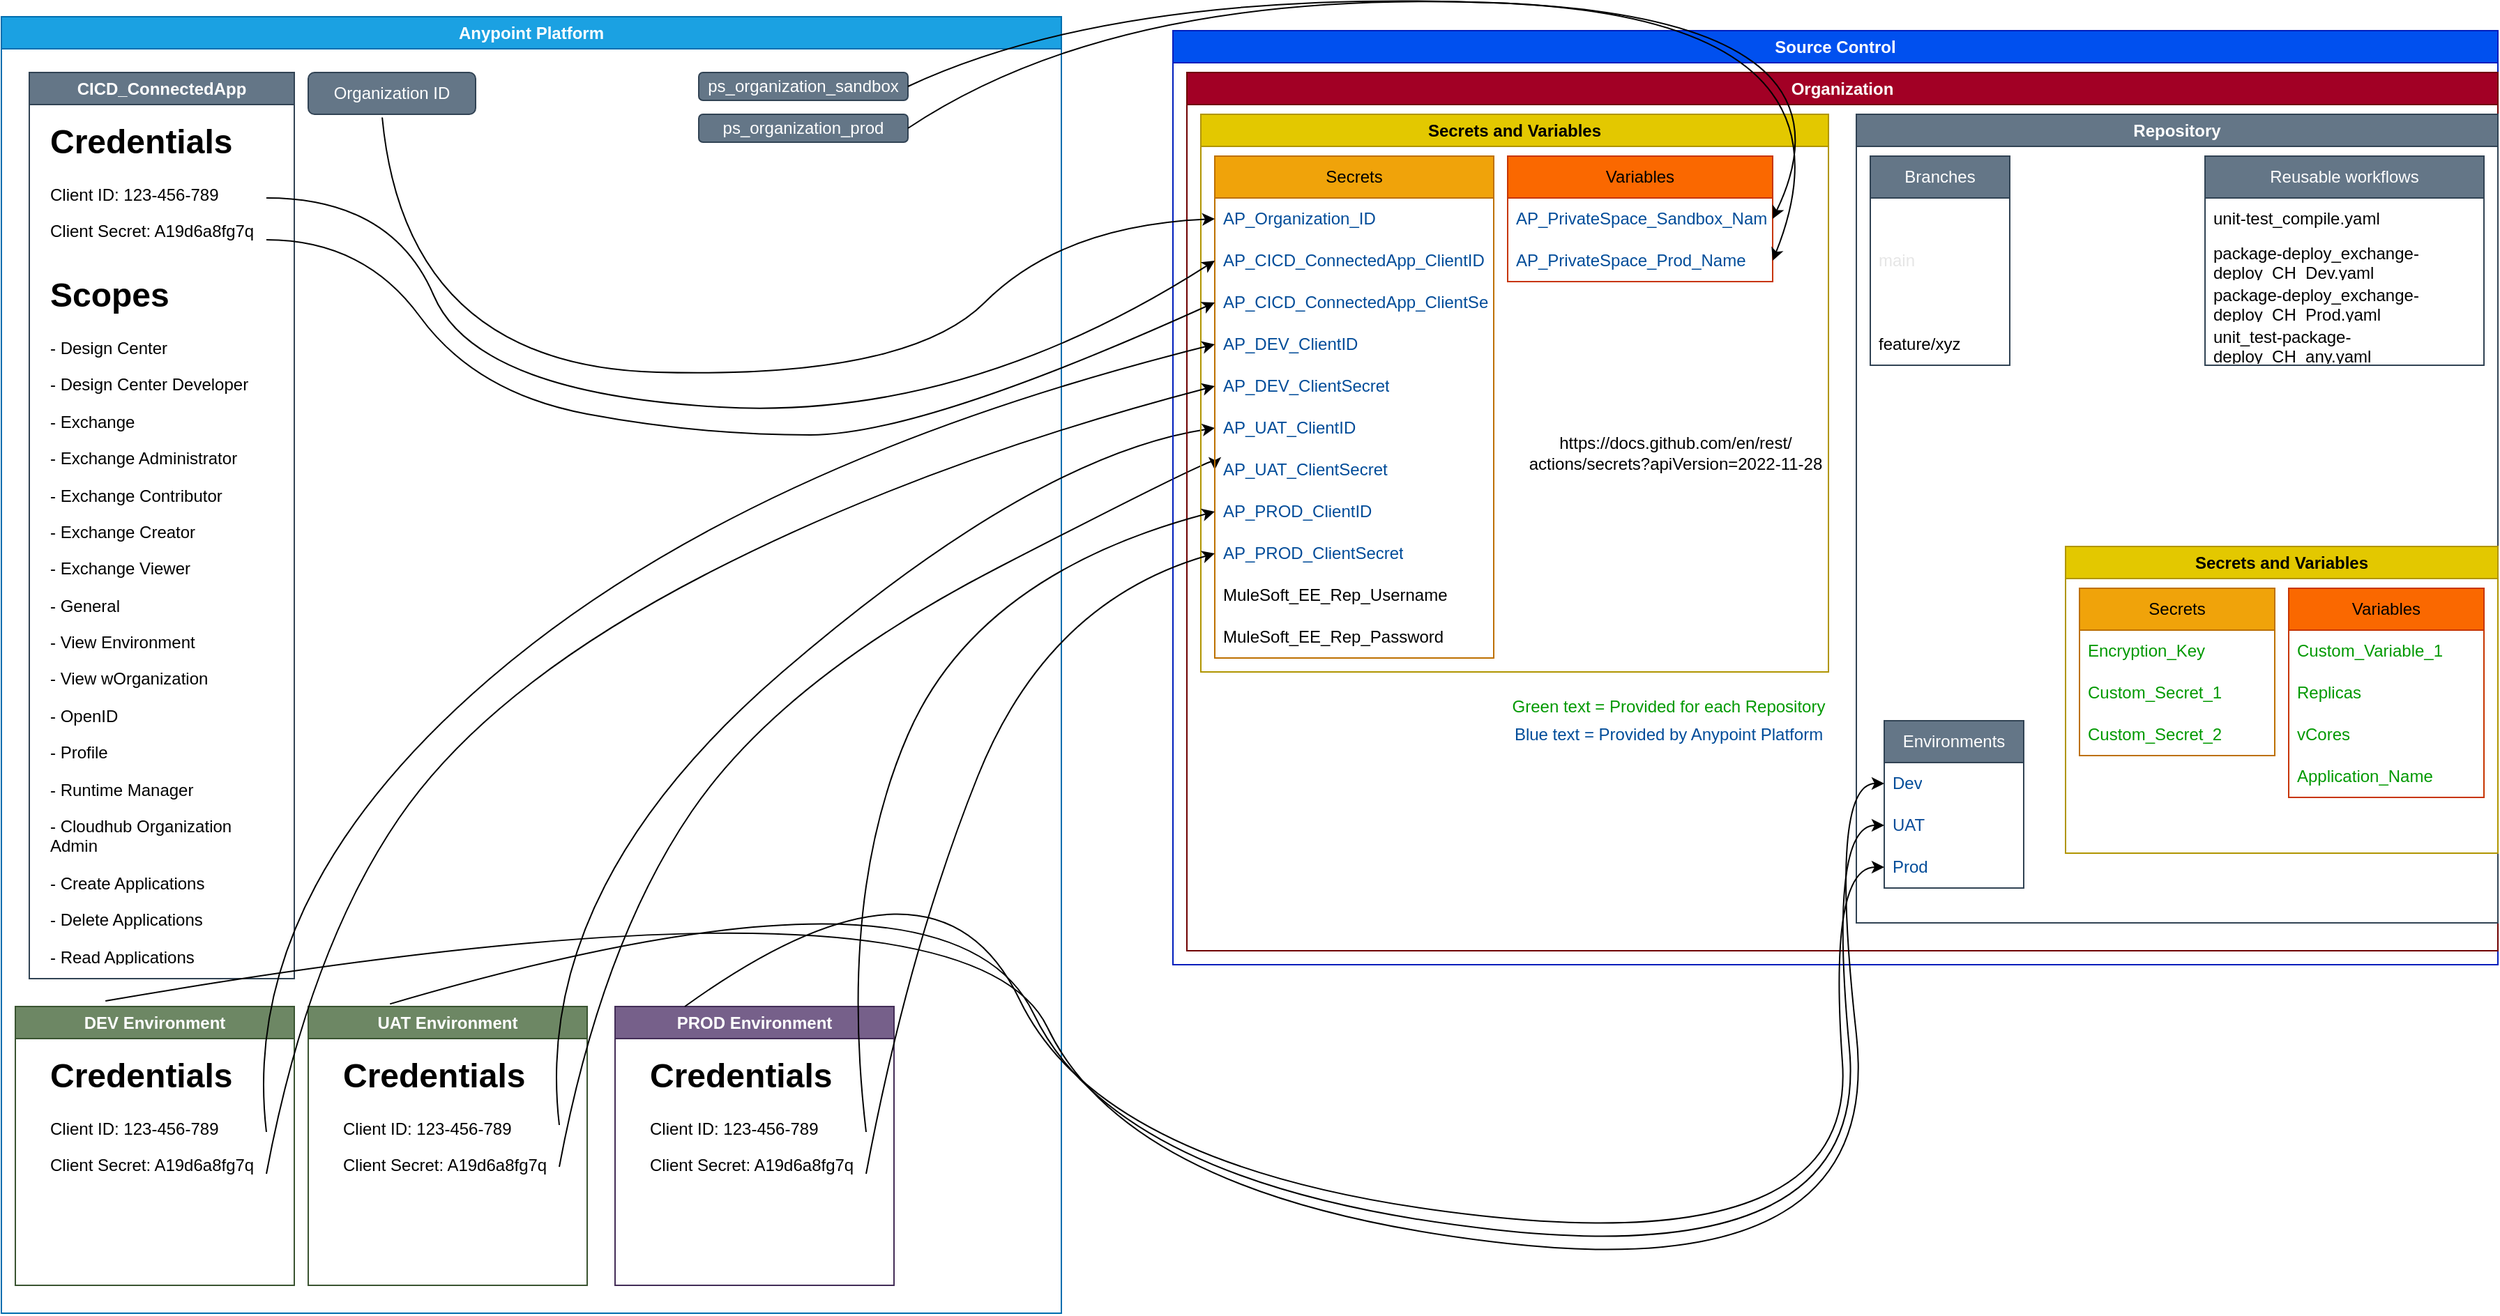 <mxfile version="21.6.5" type="device" pages="3">
  <diagram name="v1" id="KcvaqceAmyFRrwMdn_xZ">
    <mxGraphModel dx="2887" dy="1182" grid="1" gridSize="10" guides="1" tooltips="1" connect="1" arrows="1" fold="1" page="1" pageScale="1" pageWidth="827" pageHeight="1169" math="0" shadow="0">
      <root>
        <mxCell id="0" />
        <mxCell id="1" parent="0" />
        <mxCell id="WlsqMzOY9wFAaWYgSssA-2" value="Anypoint Platform" style="swimlane;whiteSpace=wrap;html=1;fillColor=#1ba1e2;fontColor=#ffffff;strokeColor=#006EAF;" parent="1" vertex="1">
          <mxGeometry x="-800" y="20" width="760" height="930" as="geometry">
            <mxRectangle x="10" y="10" width="140" height="30" as="alternateBounds" />
          </mxGeometry>
        </mxCell>
        <mxCell id="WlsqMzOY9wFAaWYgSssA-3" value="CICD_ConnectedApp" style="swimlane;whiteSpace=wrap;html=1;fillColor=#647687;fontColor=#ffffff;strokeColor=#314354;" parent="WlsqMzOY9wFAaWYgSssA-2" vertex="1">
          <mxGeometry x="20" y="40" width="190" height="650" as="geometry">
            <mxRectangle x="20" y="40" width="160" height="30" as="alternateBounds" />
          </mxGeometry>
        </mxCell>
        <mxCell id="WlsqMzOY9wFAaWYgSssA-20" value="&lt;h1&gt;Scopes&lt;/h1&gt;&lt;p&gt;- Design Center&lt;/p&gt;&lt;p&gt;- Design Center Developer&lt;/p&gt;&lt;p&gt;- Exchange&lt;/p&gt;&lt;p&gt;- Exchange Administrator&lt;/p&gt;&lt;p&gt;- Exchange Contributor&lt;/p&gt;&lt;p&gt;- Exchange Creator&lt;/p&gt;&lt;p&gt;- Exchange Viewer&lt;/p&gt;&lt;p&gt;- General&lt;/p&gt;&lt;p&gt;- View Environment&lt;/p&gt;&lt;p&gt;- View wOrganization&lt;/p&gt;&lt;p&gt;- OpenID&lt;/p&gt;&lt;p&gt;- Profile&lt;/p&gt;&lt;p&gt;- Runtime Manager&lt;/p&gt;&lt;p&gt;- Cloudhub Organization Admin&lt;/p&gt;&lt;p&gt;- Create Applications&lt;/p&gt;&lt;p&gt;- Delete Applications&lt;/p&gt;&lt;p&gt;- Read Applications&lt;/p&gt;" style="text;html=1;strokeColor=none;fillColor=none;spacing=5;spacingTop=-20;whiteSpace=wrap;overflow=hidden;rounded=0;" parent="WlsqMzOY9wFAaWYgSssA-3" vertex="1">
          <mxGeometry x="10" y="140" width="160" height="500" as="geometry" />
        </mxCell>
        <mxCell id="WlsqMzOY9wFAaWYgSssA-101" value="&lt;h1&gt;Credentials&lt;/h1&gt;&lt;p&gt;Client ID: 123-456-789&lt;/p&gt;&lt;p&gt;Client Secret: A19d6a8fg7q&lt;/p&gt;" style="text;html=1;strokeColor=none;fillColor=none;spacing=5;spacingTop=-20;whiteSpace=wrap;overflow=hidden;rounded=0;" parent="WlsqMzOY9wFAaWYgSssA-3" vertex="1">
          <mxGeometry x="10" y="30" width="160" height="120" as="geometry" />
        </mxCell>
        <mxCell id="WlsqMzOY9wFAaWYgSssA-21" value="Organization ID" style="rounded=1;whiteSpace=wrap;html=1;fillColor=#647687;fontColor=#ffffff;strokeColor=#314354;" parent="WlsqMzOY9wFAaWYgSssA-2" vertex="1">
          <mxGeometry x="220" y="40" width="120" height="30" as="geometry" />
        </mxCell>
        <mxCell id="WlsqMzOY9wFAaWYgSssA-106" value="UAT Environment" style="swimlane;whiteSpace=wrap;html=1;fillColor=#6d8764;fontColor=#ffffff;strokeColor=#3A5431;" parent="WlsqMzOY9wFAaWYgSssA-2" vertex="1">
          <mxGeometry x="220" y="710" width="200" height="200" as="geometry" />
        </mxCell>
        <mxCell id="WlsqMzOY9wFAaWYgSssA-109" value="&lt;h1&gt;Credentials&lt;/h1&gt;&lt;p&gt;Client ID: 123-456-789&lt;/p&gt;&lt;p&gt;Client Secret: A19d6a8fg7q&lt;/p&gt;" style="text;html=1;strokeColor=none;fillColor=none;spacing=5;spacingTop=-20;whiteSpace=wrap;overflow=hidden;rounded=0;" parent="WlsqMzOY9wFAaWYgSssA-106" vertex="1">
          <mxGeometry x="20" y="30" width="160" height="120" as="geometry" />
        </mxCell>
        <mxCell id="WlsqMzOY9wFAaWYgSssA-107" value="DEV Environment" style="swimlane;whiteSpace=wrap;html=1;fillColor=#6d8764;fontColor=#ffffff;strokeColor=#3A5431;" parent="WlsqMzOY9wFAaWYgSssA-2" vertex="1">
          <mxGeometry x="10" y="710" width="200" height="200" as="geometry" />
        </mxCell>
        <mxCell id="WlsqMzOY9wFAaWYgSssA-108" value="&lt;h1&gt;Credentials&lt;/h1&gt;&lt;p&gt;Client ID: 123-456-789&lt;/p&gt;&lt;p&gt;Client Secret: A19d6a8fg7q&lt;/p&gt;" style="text;html=1;strokeColor=none;fillColor=none;spacing=5;spacingTop=-20;whiteSpace=wrap;overflow=hidden;rounded=0;" parent="WlsqMzOY9wFAaWYgSssA-107" vertex="1">
          <mxGeometry x="20" y="30" width="160" height="120" as="geometry" />
        </mxCell>
        <mxCell id="WlsqMzOY9wFAaWYgSssA-105" value="PROD Environment" style="swimlane;whiteSpace=wrap;html=1;fillColor=#76608a;fontColor=#ffffff;strokeColor=#432D57;" parent="WlsqMzOY9wFAaWYgSssA-2" vertex="1">
          <mxGeometry x="440" y="710" width="200" height="200" as="geometry" />
        </mxCell>
        <mxCell id="WlsqMzOY9wFAaWYgSssA-110" value="&lt;h1&gt;Credentials&lt;/h1&gt;&lt;p&gt;Client ID: 123-456-789&lt;/p&gt;&lt;p&gt;Client Secret: A19d6a8fg7q&lt;/p&gt;" style="text;html=1;strokeColor=none;fillColor=none;spacing=5;spacingTop=-20;whiteSpace=wrap;overflow=hidden;rounded=0;" parent="WlsqMzOY9wFAaWYgSssA-105" vertex="1">
          <mxGeometry x="20" y="30" width="160" height="120" as="geometry" />
        </mxCell>
        <mxCell id="WlsqMzOY9wFAaWYgSssA-113" value="" style="curved=1;endArrow=classic;html=1;rounded=0;exitX=1;exitY=0.5;exitDx=0;exitDy=0;entryX=0;entryY=0.5;entryDx=0;entryDy=0;" parent="WlsqMzOY9wFAaWYgSssA-2" target="WlsqMzOY9wFAaWYgSssA-33" edge="1">
          <mxGeometry width="50" height="50" relative="1" as="geometry">
            <mxPoint x="400" y="795" as="sourcePoint" />
            <mxPoint x="1070" y="240" as="targetPoint" />
            <Array as="points">
              <mxPoint x="380" y="625" />
              <mxPoint x="740" y="315" />
            </Array>
          </mxGeometry>
        </mxCell>
        <mxCell id="WlsqMzOY9wFAaWYgSssA-114" value="" style="curved=1;endArrow=classic;html=1;rounded=0;exitX=1;exitY=0.75;exitDx=0;exitDy=0;entryX=0;entryY=0.5;entryDx=0;entryDy=0;" parent="WlsqMzOY9wFAaWYgSssA-2" target="WlsqMzOY9wFAaWYgSssA-36" edge="1">
          <mxGeometry width="50" height="50" relative="1" as="geometry">
            <mxPoint x="400" y="825" as="sourcePoint" />
            <mxPoint x="1080" y="260" as="targetPoint" />
            <Array as="points">
              <mxPoint x="430" y="665" />
              <mxPoint x="560" y="475" />
              <mxPoint x="870" y="315" />
            </Array>
          </mxGeometry>
        </mxCell>
        <mxCell id="WlsqMzOY9wFAaWYgSssA-117" value="ps_organization_sandbox" style="rounded=1;whiteSpace=wrap;html=1;fillColor=#647687;fontColor=#ffffff;strokeColor=#314354;" parent="WlsqMzOY9wFAaWYgSssA-2" vertex="1">
          <mxGeometry x="500" y="40" width="150" height="20" as="geometry" />
        </mxCell>
        <mxCell id="WlsqMzOY9wFAaWYgSssA-118" value="ps_organization_prod" style="rounded=1;whiteSpace=wrap;html=1;fillColor=#647687;fontColor=#ffffff;strokeColor=#314354;" parent="WlsqMzOY9wFAaWYgSssA-2" vertex="1">
          <mxGeometry x="500" y="70" width="150" height="20" as="geometry" />
        </mxCell>
        <mxCell id="WlsqMzOY9wFAaWYgSssA-22" value="Source Control" style="swimlane;whiteSpace=wrap;html=1;fillColor=#0050ef;fontColor=#ffffff;strokeColor=#001DBC;" parent="1" vertex="1">
          <mxGeometry x="40" y="30" width="950" height="670" as="geometry">
            <mxRectangle x="90" y="550" width="100" height="30" as="alternateBounds" />
          </mxGeometry>
        </mxCell>
        <mxCell id="WlsqMzOY9wFAaWYgSssA-26" value="Organization" style="swimlane;whiteSpace=wrap;html=1;fillColor=#a20025;fontColor=#ffffff;strokeColor=#6F0000;" parent="WlsqMzOY9wFAaWYgSssA-22" vertex="1">
          <mxGeometry x="10" y="30" width="940" height="630" as="geometry">
            <mxRectangle x="320" y="120" width="110" height="30" as="alternateBounds" />
          </mxGeometry>
        </mxCell>
        <mxCell id="WlsqMzOY9wFAaWYgSssA-27" value="Secrets and Variables" style="swimlane;whiteSpace=wrap;html=1;fillColor=#e3c800;fontColor=#000000;strokeColor=#B09500;" parent="WlsqMzOY9wFAaWYgSssA-26" vertex="1">
          <mxGeometry x="10" y="30" width="450" height="400" as="geometry">
            <mxRectangle x="10" y="30" width="160" height="30" as="alternateBounds" />
          </mxGeometry>
        </mxCell>
        <mxCell id="WlsqMzOY9wFAaWYgSssA-28" value="Secrets" style="swimlane;fontStyle=0;childLayout=stackLayout;horizontal=1;startSize=30;horizontalStack=0;resizeParent=1;resizeParentMax=0;resizeLast=0;collapsible=1;marginBottom=0;whiteSpace=wrap;html=1;fillColor=#f0a30a;fontColor=#000000;strokeColor=#BD7000;" parent="WlsqMzOY9wFAaWYgSssA-27" vertex="1">
          <mxGeometry x="10" y="30" width="200" height="360" as="geometry">
            <mxRectangle x="10" y="30" width="80" height="30" as="alternateBounds" />
          </mxGeometry>
        </mxCell>
        <mxCell id="WlsqMzOY9wFAaWYgSssA-29" value="AP_Organization_ID" style="text;strokeColor=none;fillColor=none;align=left;verticalAlign=middle;spacingLeft=4;spacingRight=4;overflow=hidden;points=[[0,0.5],[1,0.5]];portConstraint=eastwest;rotatable=0;whiteSpace=wrap;html=1;fontColor=#004C99;" parent="WlsqMzOY9wFAaWYgSssA-28" vertex="1">
          <mxGeometry y="30" width="200" height="30" as="geometry" />
        </mxCell>
        <mxCell id="WlsqMzOY9wFAaWYgSssA-30" value="AP_CICD_ConnectedApp_ClientID" style="text;strokeColor=none;fillColor=none;align=left;verticalAlign=middle;spacingLeft=4;spacingRight=4;overflow=hidden;points=[[0,0.5],[1,0.5]];portConstraint=eastwest;rotatable=0;whiteSpace=wrap;html=1;fontColor=#004C99;" parent="WlsqMzOY9wFAaWYgSssA-28" vertex="1">
          <mxGeometry y="60" width="200" height="30" as="geometry" />
        </mxCell>
        <mxCell id="WlsqMzOY9wFAaWYgSssA-31" value="AP_CICD_ConnectedApp_ClientSecret" style="text;strokeColor=none;fillColor=none;align=left;verticalAlign=middle;spacingLeft=4;spacingRight=4;overflow=hidden;points=[[0,0.5],[1,0.5]];portConstraint=eastwest;rotatable=0;whiteSpace=wrap;html=1;fontColor=#004C99;" parent="WlsqMzOY9wFAaWYgSssA-28" vertex="1">
          <mxGeometry y="90" width="200" height="30" as="geometry" />
        </mxCell>
        <mxCell id="WlsqMzOY9wFAaWYgSssA-32" value="AP_DEV_ClientID" style="text;strokeColor=none;fillColor=none;align=left;verticalAlign=middle;spacingLeft=4;spacingRight=4;overflow=hidden;points=[[0,0.5],[1,0.5]];portConstraint=eastwest;rotatable=0;whiteSpace=wrap;html=1;fontColor=#004C99;" parent="WlsqMzOY9wFAaWYgSssA-28" vertex="1">
          <mxGeometry y="120" width="200" height="30" as="geometry" />
        </mxCell>
        <mxCell id="WlsqMzOY9wFAaWYgSssA-37" value="AP_DEV_ClientSecret" style="text;strokeColor=none;fillColor=none;align=left;verticalAlign=middle;spacingLeft=4;spacingRight=4;overflow=hidden;points=[[0,0.5],[1,0.5]];portConstraint=eastwest;rotatable=0;whiteSpace=wrap;html=1;fontColor=#004C99;" parent="WlsqMzOY9wFAaWYgSssA-28" vertex="1">
          <mxGeometry y="150" width="200" height="30" as="geometry" />
        </mxCell>
        <mxCell id="WlsqMzOY9wFAaWYgSssA-33" value="AP_UAT_ClientID" style="text;strokeColor=none;fillColor=none;align=left;verticalAlign=middle;spacingLeft=4;spacingRight=4;overflow=hidden;points=[[0,0.5],[1,0.5]];portConstraint=eastwest;rotatable=0;whiteSpace=wrap;html=1;fontColor=#004C99;" parent="WlsqMzOY9wFAaWYgSssA-28" vertex="1">
          <mxGeometry y="180" width="200" height="30" as="geometry" />
        </mxCell>
        <mxCell id="WlsqMzOY9wFAaWYgSssA-36" value="AP_UAT_ClientSecret" style="text;strokeColor=none;fillColor=none;align=left;verticalAlign=middle;spacingLeft=4;spacingRight=4;overflow=hidden;points=[[0,0.5],[1,0.5]];portConstraint=eastwest;rotatable=0;whiteSpace=wrap;html=1;fontColor=#004C99;" parent="WlsqMzOY9wFAaWYgSssA-28" vertex="1">
          <mxGeometry y="210" width="200" height="30" as="geometry" />
        </mxCell>
        <mxCell id="WlsqMzOY9wFAaWYgSssA-34" value="AP_PROD_ClientID" style="text;strokeColor=none;fillColor=none;align=left;verticalAlign=middle;spacingLeft=4;spacingRight=4;overflow=hidden;points=[[0,0.5],[1,0.5]];portConstraint=eastwest;rotatable=0;whiteSpace=wrap;html=1;fontColor=#004C99;" parent="WlsqMzOY9wFAaWYgSssA-28" vertex="1">
          <mxGeometry y="240" width="200" height="30" as="geometry" />
        </mxCell>
        <mxCell id="WlsqMzOY9wFAaWYgSssA-35" value="AP_PROD_ClientSecret" style="text;strokeColor=none;fillColor=none;align=left;verticalAlign=middle;spacingLeft=4;spacingRight=4;overflow=hidden;points=[[0,0.5],[1,0.5]];portConstraint=eastwest;rotatable=0;whiteSpace=wrap;html=1;fontColor=#004C99;" parent="WlsqMzOY9wFAaWYgSssA-28" vertex="1">
          <mxGeometry y="270" width="200" height="30" as="geometry" />
        </mxCell>
        <mxCell id="f1pE22XIs8Pt3IvtdLca-1" value="MuleSoft_EE_Rep_Username" style="text;strokeColor=none;fillColor=none;align=left;verticalAlign=middle;spacingLeft=4;spacingRight=4;overflow=hidden;points=[[0,0.5],[1,0.5]];portConstraint=eastwest;rotatable=0;whiteSpace=wrap;html=1;" parent="WlsqMzOY9wFAaWYgSssA-28" vertex="1">
          <mxGeometry y="300" width="200" height="30" as="geometry" />
        </mxCell>
        <mxCell id="f1pE22XIs8Pt3IvtdLca-2" value="MuleSoft_EE_Rep_Password" style="text;strokeColor=none;fillColor=none;align=left;verticalAlign=middle;spacingLeft=4;spacingRight=4;overflow=hidden;points=[[0,0.5],[1,0.5]];portConstraint=eastwest;rotatable=0;whiteSpace=wrap;html=1;" parent="WlsqMzOY9wFAaWYgSssA-28" vertex="1">
          <mxGeometry y="330" width="200" height="30" as="geometry" />
        </mxCell>
        <mxCell id="WlsqMzOY9wFAaWYgSssA-52" value="Variables" style="swimlane;fontStyle=0;childLayout=stackLayout;horizontal=1;startSize=30;horizontalStack=0;resizeParent=1;resizeParentMax=0;resizeLast=0;collapsible=1;marginBottom=0;whiteSpace=wrap;html=1;fillColor=#fa6800;fontColor=#000000;strokeColor=#C73500;" parent="WlsqMzOY9wFAaWYgSssA-27" vertex="1">
          <mxGeometry x="220" y="30" width="190" height="90" as="geometry" />
        </mxCell>
        <mxCell id="WlsqMzOY9wFAaWYgSssA-53" value="AP_PrivateSpace_Sandbox_Name" style="text;strokeColor=none;fillColor=none;align=left;verticalAlign=middle;spacingLeft=4;spacingRight=4;overflow=hidden;points=[[0,0.5],[1,0.5]];portConstraint=eastwest;rotatable=0;whiteSpace=wrap;html=1;fontColor=#004C99;" parent="WlsqMzOY9wFAaWYgSssA-52" vertex="1">
          <mxGeometry y="30" width="190" height="30" as="geometry" />
        </mxCell>
        <mxCell id="WlsqMzOY9wFAaWYgSssA-54" value="AP_PrivateSpace_Prod_Name" style="text;strokeColor=none;fillColor=none;align=left;verticalAlign=middle;spacingLeft=4;spacingRight=4;overflow=hidden;points=[[0,0.5],[1,0.5]];portConstraint=eastwest;rotatable=0;whiteSpace=wrap;html=1;fontColor=#004C99;" parent="WlsqMzOY9wFAaWYgSssA-52" vertex="1">
          <mxGeometry y="60" width="190" height="30" as="geometry" />
        </mxCell>
        <mxCell id="WlsqMzOY9wFAaWYgSssA-39" value="Repository" style="swimlane;whiteSpace=wrap;html=1;fillColor=#647687;fontColor=#ffffff;strokeColor=#314354;" parent="WlsqMzOY9wFAaWYgSssA-26" vertex="1">
          <mxGeometry x="480" y="30" width="460" height="580" as="geometry">
            <mxRectangle x="480" y="30" width="150" height="30" as="alternateBounds" />
          </mxGeometry>
        </mxCell>
        <mxCell id="WlsqMzOY9wFAaWYgSssA-40" value="Secrets and Variables" style="swimlane;whiteSpace=wrap;html=1;fillColor=#e3c800;fontColor=#000000;strokeColor=#B09500;" parent="WlsqMzOY9wFAaWYgSssA-39" vertex="1">
          <mxGeometry x="150" y="310" width="310" height="220" as="geometry">
            <mxRectangle x="150" y="310" width="160" height="30" as="alternateBounds" />
          </mxGeometry>
        </mxCell>
        <mxCell id="WlsqMzOY9wFAaWYgSssA-47" value="Secrets" style="swimlane;fontStyle=0;childLayout=stackLayout;horizontal=1;startSize=30;horizontalStack=0;resizeParent=1;resizeParentMax=0;resizeLast=0;collapsible=1;marginBottom=0;whiteSpace=wrap;html=1;fillColor=#f0a30a;fontColor=#000000;strokeColor=#BD7000;" parent="WlsqMzOY9wFAaWYgSssA-40" vertex="1">
          <mxGeometry x="10" y="30" width="140" height="120" as="geometry" />
        </mxCell>
        <mxCell id="WlsqMzOY9wFAaWYgSssA-48" value="Encryption_Key" style="text;strokeColor=none;fillColor=none;align=left;verticalAlign=middle;spacingLeft=4;spacingRight=4;overflow=hidden;points=[[0,0.5],[1,0.5]];portConstraint=eastwest;rotatable=0;whiteSpace=wrap;html=1;fontColor=#009900;" parent="WlsqMzOY9wFAaWYgSssA-47" vertex="1">
          <mxGeometry y="30" width="140" height="30" as="geometry" />
        </mxCell>
        <mxCell id="WlsqMzOY9wFAaWYgSssA-90" value="Custom_Secret_1" style="text;strokeColor=none;fillColor=none;align=left;verticalAlign=middle;spacingLeft=4;spacingRight=4;overflow=hidden;points=[[0,0.5],[1,0.5]];portConstraint=eastwest;rotatable=0;whiteSpace=wrap;html=1;fontColor=#009900;" parent="WlsqMzOY9wFAaWYgSssA-47" vertex="1">
          <mxGeometry y="60" width="140" height="30" as="geometry" />
        </mxCell>
        <mxCell id="WlsqMzOY9wFAaWYgSssA-91" value="&lt;font color=&quot;#009900&quot;&gt;Custom_Secret_2&lt;/font&gt;" style="text;strokeColor=none;fillColor=none;align=left;verticalAlign=middle;spacingLeft=4;spacingRight=4;overflow=hidden;points=[[0,0.5],[1,0.5]];portConstraint=eastwest;rotatable=0;whiteSpace=wrap;html=1;" parent="WlsqMzOY9wFAaWYgSssA-47" vertex="1">
          <mxGeometry y="90" width="140" height="30" as="geometry" />
        </mxCell>
        <mxCell id="WlsqMzOY9wFAaWYgSssA-56" value="Variables" style="swimlane;fontStyle=0;childLayout=stackLayout;horizontal=1;startSize=30;horizontalStack=0;resizeParent=1;resizeParentMax=0;resizeLast=0;collapsible=1;marginBottom=0;whiteSpace=wrap;html=1;fillColor=#fa6800;fontColor=#000000;strokeColor=#C73500;" parent="WlsqMzOY9wFAaWYgSssA-40" vertex="1">
          <mxGeometry x="160" y="30" width="140" height="150" as="geometry" />
        </mxCell>
        <mxCell id="hSwmIFWzSkDaHYj3NJwP-5" value="Custom_Variable_1" style="text;strokeColor=none;fillColor=none;align=left;verticalAlign=middle;spacingLeft=4;spacingRight=4;overflow=hidden;points=[[0,0.5],[1,0.5]];portConstraint=eastwest;rotatable=0;whiteSpace=wrap;html=1;fontColor=#009900;" parent="WlsqMzOY9wFAaWYgSssA-56" vertex="1">
          <mxGeometry y="30" width="140" height="30" as="geometry" />
        </mxCell>
        <mxCell id="WlsqMzOY9wFAaWYgSssA-58" value="Replicas" style="text;strokeColor=none;fillColor=none;align=left;verticalAlign=middle;spacingLeft=4;spacingRight=4;overflow=hidden;points=[[0,0.5],[1,0.5]];portConstraint=eastwest;rotatable=0;whiteSpace=wrap;html=1;fontColor=#009900;" parent="WlsqMzOY9wFAaWYgSssA-56" vertex="1">
          <mxGeometry y="60" width="140" height="30" as="geometry" />
        </mxCell>
        <mxCell id="WlsqMzOY9wFAaWYgSssA-59" value="&lt;font color=&quot;#009900&quot;&gt;vCores&lt;/font&gt;" style="text;strokeColor=none;fillColor=none;align=left;verticalAlign=middle;spacingLeft=4;spacingRight=4;overflow=hidden;points=[[0,0.5],[1,0.5]];portConstraint=eastwest;rotatable=0;whiteSpace=wrap;html=1;" parent="WlsqMzOY9wFAaWYgSssA-56" vertex="1">
          <mxGeometry y="90" width="140" height="30" as="geometry" />
        </mxCell>
        <mxCell id="WlsqMzOY9wFAaWYgSssA-57" value="Application_Name" style="text;strokeColor=none;fillColor=none;align=left;verticalAlign=middle;spacingLeft=4;spacingRight=4;overflow=hidden;points=[[0,0.5],[1,0.5]];portConstraint=eastwest;rotatable=0;whiteSpace=wrap;html=1;fontColor=#009900;" parent="WlsqMzOY9wFAaWYgSssA-56" vertex="1">
          <mxGeometry y="120" width="140" height="30" as="geometry" />
        </mxCell>
        <mxCell id="hSwmIFWzSkDaHYj3NJwP-1" value="Environments" style="swimlane;fontStyle=0;childLayout=stackLayout;horizontal=1;startSize=30;horizontalStack=0;resizeParent=1;resizeParentMax=0;resizeLast=0;collapsible=1;marginBottom=0;whiteSpace=wrap;html=1;fillColor=#647687;fontColor=#ffffff;strokeColor=#314354;" parent="WlsqMzOY9wFAaWYgSssA-39" vertex="1">
          <mxGeometry x="20" y="435" width="100" height="120" as="geometry" />
        </mxCell>
        <mxCell id="hSwmIFWzSkDaHYj3NJwP-2" value="Dev" style="text;strokeColor=none;fillColor=none;align=left;verticalAlign=middle;spacingLeft=4;spacingRight=4;overflow=hidden;points=[[0,0.5],[1,0.5]];portConstraint=eastwest;rotatable=0;whiteSpace=wrap;html=1;fontColor=#004C99;" parent="hSwmIFWzSkDaHYj3NJwP-1" vertex="1">
          <mxGeometry y="30" width="100" height="30" as="geometry" />
        </mxCell>
        <mxCell id="hSwmIFWzSkDaHYj3NJwP-3" value="UAT" style="text;strokeColor=none;fillColor=none;align=left;verticalAlign=middle;spacingLeft=4;spacingRight=4;overflow=hidden;points=[[0,0.5],[1,0.5]];portConstraint=eastwest;rotatable=0;whiteSpace=wrap;html=1;fontColor=#0c4c99;" parent="hSwmIFWzSkDaHYj3NJwP-1" vertex="1">
          <mxGeometry y="60" width="100" height="30" as="geometry" />
        </mxCell>
        <mxCell id="hSwmIFWzSkDaHYj3NJwP-4" value="&lt;font&gt;Prod&lt;/font&gt;" style="text;strokeColor=none;fillColor=none;align=left;verticalAlign=middle;spacingLeft=4;spacingRight=4;overflow=hidden;points=[[0,0.5],[1,0.5]];portConstraint=eastwest;rotatable=0;whiteSpace=wrap;html=1;fontColor=#004C99;" parent="hSwmIFWzSkDaHYj3NJwP-1" vertex="1">
          <mxGeometry y="90" width="100" height="30" as="geometry" />
        </mxCell>
        <mxCell id="WlsqMzOY9wFAaWYgSssA-125" value="Reusable workflows" style="swimlane;fontStyle=0;childLayout=stackLayout;horizontal=1;startSize=30;horizontalStack=0;resizeParent=1;resizeParentMax=0;resizeLast=0;collapsible=1;marginBottom=0;whiteSpace=wrap;html=1;fillColor=#647687;fontColor=#ffffff;strokeColor=#314354;" parent="WlsqMzOY9wFAaWYgSssA-39" vertex="1">
          <mxGeometry x="250" y="30" width="200" height="150" as="geometry" />
        </mxCell>
        <mxCell id="WlsqMzOY9wFAaWYgSssA-126" value="unit-test_compile.yaml" style="text;strokeColor=none;fillColor=none;align=left;verticalAlign=middle;spacingLeft=4;spacingRight=4;overflow=hidden;points=[[0,0.5],[1,0.5]];portConstraint=eastwest;rotatable=0;whiteSpace=wrap;html=1;" parent="WlsqMzOY9wFAaWYgSssA-125" vertex="1">
          <mxGeometry y="30" width="200" height="30" as="geometry" />
        </mxCell>
        <mxCell id="WlsqMzOY9wFAaWYgSssA-128" value="package-deploy_exchange-deploy_CH_Dev.yaml" style="text;strokeColor=none;fillColor=none;align=left;verticalAlign=middle;spacingLeft=4;spacingRight=4;overflow=hidden;points=[[0,0.5],[1,0.5]];portConstraint=eastwest;rotatable=0;whiteSpace=wrap;html=1;" parent="WlsqMzOY9wFAaWYgSssA-125" vertex="1">
          <mxGeometry y="60" width="200" height="30" as="geometry" />
        </mxCell>
        <mxCell id="WlsqMzOY9wFAaWYgSssA-129" value="package-deploy_exchange-deploy_CH_Prod.yaml" style="text;strokeColor=none;fillColor=none;align=left;verticalAlign=middle;spacingLeft=4;spacingRight=4;overflow=hidden;points=[[0,0.5],[1,0.5]];portConstraint=eastwest;rotatable=0;whiteSpace=wrap;html=1;" parent="WlsqMzOY9wFAaWYgSssA-125" vertex="1">
          <mxGeometry y="90" width="200" height="30" as="geometry" />
        </mxCell>
        <mxCell id="WlsqMzOY9wFAaWYgSssA-130" value="unit_test-package-deploy_CH_any.yaml" style="text;strokeColor=none;fillColor=none;align=left;verticalAlign=middle;spacingLeft=4;spacingRight=4;overflow=hidden;points=[[0,0.5],[1,0.5]];portConstraint=eastwest;rotatable=0;whiteSpace=wrap;html=1;" parent="WlsqMzOY9wFAaWYgSssA-125" vertex="1">
          <mxGeometry y="120" width="200" height="30" as="geometry" />
        </mxCell>
        <mxCell id="5-OAXvshyF9yfbuMHgJZ-1" value="Branches" style="swimlane;fontStyle=0;childLayout=stackLayout;horizontal=1;startSize=30;horizontalStack=0;resizeParent=1;resizeParentMax=0;resizeLast=0;collapsible=1;marginBottom=0;whiteSpace=wrap;html=1;fillColor=#647687;fontColor=#ffffff;strokeColor=#314354;" parent="WlsqMzOY9wFAaWYgSssA-39" vertex="1">
          <mxGeometry x="10" y="30" width="100" height="150" as="geometry" />
        </mxCell>
        <mxCell id="5-OAXvshyF9yfbuMHgJZ-2" value="hotfix/1234" style="text;strokeColor=none;fillColor=none;align=left;verticalAlign=middle;spacingLeft=4;spacingRight=4;overflow=hidden;points=[[0,0.5],[1,0.5]];portConstraint=eastwest;rotatable=0;whiteSpace=wrap;html=1;fontColor=#ffffff;" parent="5-OAXvshyF9yfbuMHgJZ-1" vertex="1">
          <mxGeometry y="30" width="100" height="30" as="geometry" />
        </mxCell>
        <mxCell id="5-OAXvshyF9yfbuMHgJZ-3" value="main" style="text;strokeColor=none;fillColor=none;align=left;verticalAlign=middle;spacingLeft=4;spacingRight=4;overflow=hidden;points=[[0,0.5],[1,0.5]];portConstraint=eastwest;rotatable=0;whiteSpace=wrap;html=1;fontColor=#E6E6E6;" parent="5-OAXvshyF9yfbuMHgJZ-1" vertex="1">
          <mxGeometry y="60" width="100" height="30" as="geometry" />
        </mxCell>
        <mxCell id="5-OAXvshyF9yfbuMHgJZ-4" value="&lt;font&gt;develop&lt;/font&gt;" style="text;strokeColor=none;fillColor=none;align=left;verticalAlign=middle;spacingLeft=4;spacingRight=4;overflow=hidden;points=[[0,0.5],[1,0.5]];portConstraint=eastwest;rotatable=0;whiteSpace=wrap;html=1;fontColor=#FFFFFF;" parent="5-OAXvshyF9yfbuMHgJZ-1" vertex="1">
          <mxGeometry y="90" width="100" height="30" as="geometry" />
        </mxCell>
        <mxCell id="5-OAXvshyF9yfbuMHgJZ-5" value="feature/xyz" style="text;strokeColor=none;fillColor=none;align=left;verticalAlign=middle;spacingLeft=4;spacingRight=4;overflow=hidden;points=[[0,0.5],[1,0.5]];portConstraint=eastwest;rotatable=0;whiteSpace=wrap;html=1;" parent="5-OAXvshyF9yfbuMHgJZ-1" vertex="1">
          <mxGeometry y="120" width="100" height="30" as="geometry" />
        </mxCell>
        <mxCell id="WlsqMzOY9wFAaWYgSssA-121" value="Blue text = Provided by Anypoint Platform" style="text;html=1;align=center;verticalAlign=middle;resizable=0;points=[];autosize=1;strokeColor=none;fillColor=none;fontColor=#004C99;" parent="WlsqMzOY9wFAaWYgSssA-26" vertex="1">
          <mxGeometry x="225" y="460" width="240" height="30" as="geometry" />
        </mxCell>
        <mxCell id="WlsqMzOY9wFAaWYgSssA-122" value="Green text = Provided for each Repository" style="text;html=1;align=center;verticalAlign=middle;resizable=0;points=[];autosize=1;strokeColor=none;fillColor=none;fontColor=#009900;" parent="WlsqMzOY9wFAaWYgSssA-26" vertex="1">
          <mxGeometry x="220" y="440" width="250" height="30" as="geometry" />
        </mxCell>
        <mxCell id="WlsqMzOY9wFAaWYgSssA-100" value="" style="curved=1;endArrow=classic;html=1;rounded=0;exitX=0.442;exitY=1.075;exitDx=0;exitDy=0;entryX=0;entryY=0.5;entryDx=0;entryDy=0;exitPerimeter=0;" parent="1" source="WlsqMzOY9wFAaWYgSssA-21" target="WlsqMzOY9wFAaWYgSssA-29" edge="1">
          <mxGeometry width="50" height="50" relative="1" as="geometry">
            <mxPoint x="-30" y="450" as="sourcePoint" />
            <mxPoint x="20" y="400" as="targetPoint" />
            <Array as="points">
              <mxPoint x="-510" y="270" />
              <mxPoint x="-150" y="280" />
              <mxPoint x="-40" y="170" />
            </Array>
          </mxGeometry>
        </mxCell>
        <mxCell id="WlsqMzOY9wFAaWYgSssA-103" value="" style="curved=1;endArrow=classic;html=1;rounded=0;exitX=1;exitY=0.5;exitDx=0;exitDy=0;entryX=0;entryY=0.5;entryDx=0;entryDy=0;" parent="1" source="WlsqMzOY9wFAaWYgSssA-101" target="WlsqMzOY9wFAaWYgSssA-30" edge="1">
          <mxGeometry width="50" height="50" relative="1" as="geometry">
            <mxPoint x="-30" y="450" as="sourcePoint" />
            <mxPoint x="20" y="400" as="targetPoint" />
            <Array as="points">
              <mxPoint x="-520" y="150" />
              <mxPoint x="-460" y="290" />
              <mxPoint x="-110" y="310" />
            </Array>
          </mxGeometry>
        </mxCell>
        <mxCell id="WlsqMzOY9wFAaWYgSssA-104" value="" style="curved=1;endArrow=classic;html=1;rounded=0;exitX=1;exitY=0.75;exitDx=0;exitDy=0;entryX=0;entryY=0.5;entryDx=0;entryDy=0;" parent="1" source="WlsqMzOY9wFAaWYgSssA-101" target="WlsqMzOY9wFAaWYgSssA-31" edge="1">
          <mxGeometry width="50" height="50" relative="1" as="geometry">
            <mxPoint x="-30" y="450" as="sourcePoint" />
            <mxPoint x="20" y="400" as="targetPoint" />
            <Array as="points">
              <mxPoint x="-540" y="180" />
              <mxPoint x="-460" y="290" />
              <mxPoint x="-300" y="320" />
              <mxPoint x="-140" y="320" />
            </Array>
          </mxGeometry>
        </mxCell>
        <mxCell id="WlsqMzOY9wFAaWYgSssA-111" value="" style="curved=1;endArrow=classic;html=1;rounded=0;exitX=1;exitY=0.5;exitDx=0;exitDy=0;entryX=0;entryY=0.5;entryDx=0;entryDy=0;" parent="1" source="WlsqMzOY9wFAaWYgSssA-108" target="WlsqMzOY9wFAaWYgSssA-32" edge="1">
          <mxGeometry width="50" height="50" relative="1" as="geometry">
            <mxPoint x="-30" y="450" as="sourcePoint" />
            <mxPoint x="20" y="400" as="targetPoint" />
            <Array as="points">
              <mxPoint x="-630" y="650" />
              <mxPoint x="-270" y="340" />
            </Array>
          </mxGeometry>
        </mxCell>
        <mxCell id="WlsqMzOY9wFAaWYgSssA-112" value="" style="curved=1;endArrow=classic;html=1;rounded=0;exitX=1;exitY=0.75;exitDx=0;exitDy=0;entryX=0;entryY=0.5;entryDx=0;entryDy=0;" parent="1" source="WlsqMzOY9wFAaWYgSssA-108" target="WlsqMzOY9wFAaWYgSssA-37" edge="1">
          <mxGeometry width="50" height="50" relative="1" as="geometry">
            <mxPoint x="-30" y="450" as="sourcePoint" />
            <mxPoint x="20" y="400" as="targetPoint" />
            <Array as="points">
              <mxPoint x="-580" y="690" />
              <mxPoint x="-450" y="500" />
              <mxPoint x="-140" y="340" />
            </Array>
          </mxGeometry>
        </mxCell>
        <mxCell id="WlsqMzOY9wFAaWYgSssA-115" value="" style="curved=1;endArrow=classic;html=1;rounded=0;exitX=1;exitY=0.5;exitDx=0;exitDy=0;entryX=0;entryY=0.5;entryDx=0;entryDy=0;" parent="1" target="WlsqMzOY9wFAaWYgSssA-34" edge="1">
          <mxGeometry width="50" height="50" relative="1" as="geometry">
            <mxPoint x="-180" y="820" as="sourcePoint" />
            <mxPoint x="290" y="320" as="targetPoint" />
            <Array as="points">
              <mxPoint x="-200" y="650" />
              <mxPoint x="-100" y="420" />
            </Array>
          </mxGeometry>
        </mxCell>
        <mxCell id="WlsqMzOY9wFAaWYgSssA-116" value="" style="curved=1;endArrow=classic;html=1;rounded=0;exitX=1;exitY=0.75;exitDx=0;exitDy=0;entryX=0;entryY=0.5;entryDx=0;entryDy=0;" parent="1" target="WlsqMzOY9wFAaWYgSssA-35" edge="1">
          <mxGeometry width="50" height="50" relative="1" as="geometry">
            <mxPoint x="-180" y="850" as="sourcePoint" />
            <mxPoint x="290" y="350" as="targetPoint" />
            <Array as="points">
              <mxPoint x="-150" y="690" />
              <mxPoint x="-50" y="440" />
            </Array>
          </mxGeometry>
        </mxCell>
        <mxCell id="WlsqMzOY9wFAaWYgSssA-119" value="" style="curved=1;endArrow=classic;html=1;rounded=0;exitX=1;exitY=0.5;exitDx=0;exitDy=0;entryX=1;entryY=0.5;entryDx=0;entryDy=0;" parent="1" source="WlsqMzOY9wFAaWYgSssA-117" target="WlsqMzOY9wFAaWYgSssA-53" edge="1">
          <mxGeometry width="50" height="50" relative="1" as="geometry">
            <mxPoint x="50" y="540" as="sourcePoint" />
            <mxPoint x="100" y="490" as="targetPoint" />
            <Array as="points">
              <mxPoint />
              <mxPoint x="540" y="20" />
            </Array>
          </mxGeometry>
        </mxCell>
        <mxCell id="WlsqMzOY9wFAaWYgSssA-120" value="" style="curved=1;endArrow=classic;html=1;rounded=0;exitX=1;exitY=0.5;exitDx=0;exitDy=0;entryX=1;entryY=0.5;entryDx=0;entryDy=0;" parent="1" source="WlsqMzOY9wFAaWYgSssA-118" target="WlsqMzOY9wFAaWYgSssA-54" edge="1">
          <mxGeometry width="50" height="50" relative="1" as="geometry">
            <mxPoint x="-150" y="70" as="sourcePoint" />
            <mxPoint x="420" y="165" as="targetPoint" />
            <Array as="points">
              <mxPoint />
              <mxPoint x="540" y="20" />
            </Array>
          </mxGeometry>
        </mxCell>
        <mxCell id="WlsqMzOY9wFAaWYgSssA-141" value="https://docs.github.com/en/rest/&lt;br&gt;actions/secrets?apiVersion=2022-11-28" style="text;html=1;align=center;verticalAlign=middle;resizable=0;points=[];autosize=1;strokeColor=none;fillColor=none;" parent="1" vertex="1">
          <mxGeometry x="285" y="313" width="230" height="40" as="geometry" />
        </mxCell>
        <mxCell id="hSwmIFWzSkDaHYj3NJwP-6" value="" style="curved=1;endArrow=classic;html=1;rounded=0;exitX=0.25;exitY=0;exitDx=0;exitDy=0;entryX=0;entryY=0.5;entryDx=0;entryDy=0;" parent="1" source="WlsqMzOY9wFAaWYgSssA-105" target="hSwmIFWzSkDaHYj3NJwP-4" edge="1">
          <mxGeometry width="50" height="50" relative="1" as="geometry">
            <mxPoint x="-170" y="830" as="sourcePoint" />
            <mxPoint x="80" y="385" as="targetPoint" />
            <Array as="points">
              <mxPoint x="-130" y="600" />
              <mxPoint x="-10" y="850" />
              <mxPoint x="530" y="910" />
              <mxPoint x="510" y="630" />
            </Array>
          </mxGeometry>
        </mxCell>
        <mxCell id="hSwmIFWzSkDaHYj3NJwP-7" value="" style="curved=1;endArrow=classic;html=1;rounded=0;exitX=0.293;exitY=-0.009;exitDx=0;exitDy=0;entryX=0;entryY=0.5;entryDx=0;entryDy=0;exitPerimeter=0;" parent="1" source="WlsqMzOY9wFAaWYgSssA-106" target="hSwmIFWzSkDaHYj3NJwP-3" edge="1">
          <mxGeometry width="50" height="50" relative="1" as="geometry">
            <mxPoint x="-300" y="740" as="sourcePoint" />
            <mxPoint x="560" y="640" as="targetPoint" />
            <Array as="points">
              <mxPoint x="-120" y="610" />
              <mxPoint y="860" />
              <mxPoint x="540" y="920" />
              <mxPoint x="510" y="600" />
            </Array>
          </mxGeometry>
        </mxCell>
        <mxCell id="hSwmIFWzSkDaHYj3NJwP-8" value="" style="curved=1;endArrow=classic;html=1;rounded=0;exitX=0.323;exitY=-0.02;exitDx=0;exitDy=0;entryX=0;entryY=0.5;entryDx=0;entryDy=0;exitPerimeter=0;" parent="1" source="WlsqMzOY9wFAaWYgSssA-107" target="hSwmIFWzSkDaHYj3NJwP-2" edge="1">
          <mxGeometry width="50" height="50" relative="1" as="geometry">
            <mxPoint x="-511" y="738" as="sourcePoint" />
            <mxPoint x="560" y="610" as="targetPoint" />
            <Array as="points">
              <mxPoint x="-110" y="620" />
              <mxPoint x="10" y="870" />
              <mxPoint x="550" y="930" />
              <mxPoint x="510" y="570" />
            </Array>
          </mxGeometry>
        </mxCell>
      </root>
    </mxGraphModel>
  </diagram>
  <diagram name="v2" id="2Os3CwzGABk3YeA4oq8w">
    <mxGraphModel dx="2871" dy="1166" grid="1" gridSize="10" guides="1" tooltips="1" connect="1" arrows="1" fold="1" page="1" pageScale="1" pageWidth="827" pageHeight="1169" math="0" shadow="0">
      <root>
        <mxCell id="6xJFzuWz6Fmpa9PEa_Mx-0" />
        <mxCell id="6xJFzuWz6Fmpa9PEa_Mx-1" parent="6xJFzuWz6Fmpa9PEa_Mx-0" />
        <mxCell id="6xJFzuWz6Fmpa9PEa_Mx-2" value="Anypoint Platform" style="swimlane;whiteSpace=wrap;html=1;" parent="6xJFzuWz6Fmpa9PEa_Mx-1" vertex="1">
          <mxGeometry x="-800" y="20" width="760" height="930" as="geometry">
            <mxRectangle x="10" y="10" width="140" height="30" as="alternateBounds" />
          </mxGeometry>
        </mxCell>
        <mxCell id="6xJFzuWz6Fmpa9PEa_Mx-3" value="CICD_ConnectedApp" style="swimlane;whiteSpace=wrap;html=1;" parent="6xJFzuWz6Fmpa9PEa_Mx-2" vertex="1">
          <mxGeometry x="20" y="40" width="190" height="650" as="geometry">
            <mxRectangle x="20" y="40" width="160" height="30" as="alternateBounds" />
          </mxGeometry>
        </mxCell>
        <mxCell id="6xJFzuWz6Fmpa9PEa_Mx-4" value="&lt;h1&gt;Scopes&lt;/h1&gt;&lt;p&gt;- Design Center&lt;/p&gt;&lt;p&gt;- Design Center Developer&lt;/p&gt;&lt;p&gt;- Exchange&lt;/p&gt;&lt;p&gt;- Exchange Administrator&lt;/p&gt;&lt;p&gt;- Exchange Contributor&lt;/p&gt;&lt;p&gt;- Exchange Creator&lt;/p&gt;&lt;p&gt;- Exchange Viewer&lt;/p&gt;&lt;p&gt;- General&lt;/p&gt;&lt;p&gt;- View Environment&lt;/p&gt;&lt;p&gt;- View wOrganization&lt;/p&gt;&lt;p&gt;- OpenID&lt;/p&gt;&lt;p&gt;- Profile&lt;/p&gt;&lt;p&gt;- Runtime Manager&lt;/p&gt;&lt;p&gt;- Cloudhub Organization Admin&lt;/p&gt;&lt;p&gt;- Create Applications&lt;/p&gt;&lt;p&gt;- Delete Applications&lt;/p&gt;&lt;p&gt;- Read Applications&lt;/p&gt;" style="text;html=1;strokeColor=none;fillColor=none;spacing=5;spacingTop=-20;whiteSpace=wrap;overflow=hidden;rounded=0;" parent="6xJFzuWz6Fmpa9PEa_Mx-3" vertex="1">
          <mxGeometry x="10" y="140" width="160" height="500" as="geometry" />
        </mxCell>
        <mxCell id="6xJFzuWz6Fmpa9PEa_Mx-5" value="&lt;h1&gt;Credentials&lt;/h1&gt;&lt;p&gt;Client ID: 123-456-789&lt;/p&gt;&lt;p&gt;Client Secret: A19d6a8fg7q&lt;/p&gt;" style="text;html=1;strokeColor=none;fillColor=none;spacing=5;spacingTop=-20;whiteSpace=wrap;overflow=hidden;rounded=0;" parent="6xJFzuWz6Fmpa9PEa_Mx-3" vertex="1">
          <mxGeometry x="10" y="30" width="160" height="120" as="geometry" />
        </mxCell>
        <mxCell id="6xJFzuWz6Fmpa9PEa_Mx-6" value="Organization ID" style="rounded=1;whiteSpace=wrap;html=1;" parent="6xJFzuWz6Fmpa9PEa_Mx-2" vertex="1">
          <mxGeometry x="220" y="40" width="120" height="30" as="geometry" />
        </mxCell>
        <mxCell id="6xJFzuWz6Fmpa9PEa_Mx-7" value="API Manager" style="swimlane;whiteSpace=wrap;html=1;" parent="6xJFzuWz6Fmpa9PEa_Mx-2" vertex="1">
          <mxGeometry x="350" y="40" width="140" height="150" as="geometry" />
        </mxCell>
        <mxCell id="6xJFzuWz6Fmpa9PEa_Mx-8" value="API_IDs" style="swimlane;fontStyle=0;childLayout=stackLayout;horizontal=1;startSize=30;horizontalStack=0;resizeParent=1;resizeParentMax=0;resizeLast=0;collapsible=1;marginBottom=0;whiteSpace=wrap;html=1;" parent="6xJFzuWz6Fmpa9PEa_Mx-7" vertex="1">
          <mxGeometry y="25" width="140" height="120" as="geometry" />
        </mxCell>
        <mxCell id="6xJFzuWz6Fmpa9PEa_Mx-9" value="ApplicationName1=1234" style="text;strokeColor=none;fillColor=none;align=left;verticalAlign=middle;spacingLeft=4;spacingRight=4;overflow=hidden;points=[[0,0.5],[1,0.5]];portConstraint=eastwest;rotatable=0;whiteSpace=wrap;html=1;" parent="6xJFzuWz6Fmpa9PEa_Mx-8" vertex="1">
          <mxGeometry y="30" width="140" height="30" as="geometry" />
        </mxCell>
        <mxCell id="6xJFzuWz6Fmpa9PEa_Mx-10" value="ApplicationName2=2345" style="text;strokeColor=none;fillColor=none;align=left;verticalAlign=middle;spacingLeft=4;spacingRight=4;overflow=hidden;points=[[0,0.5],[1,0.5]];portConstraint=eastwest;rotatable=0;whiteSpace=wrap;html=1;" parent="6xJFzuWz6Fmpa9PEa_Mx-8" vertex="1">
          <mxGeometry y="60" width="140" height="30" as="geometry" />
        </mxCell>
        <mxCell id="6xJFzuWz6Fmpa9PEa_Mx-11" value="ApplicationName2=3456" style="text;strokeColor=none;fillColor=none;align=left;verticalAlign=middle;spacingLeft=4;spacingRight=4;overflow=hidden;points=[[0,0.5],[1,0.5]];portConstraint=eastwest;rotatable=0;whiteSpace=wrap;html=1;" parent="6xJFzuWz6Fmpa9PEa_Mx-8" vertex="1">
          <mxGeometry y="90" width="140" height="30" as="geometry" />
        </mxCell>
        <mxCell id="6xJFzuWz6Fmpa9PEa_Mx-12" value="UAT Environment" style="swimlane;whiteSpace=wrap;html=1;" parent="6xJFzuWz6Fmpa9PEa_Mx-2" vertex="1">
          <mxGeometry x="220" y="710" width="200" height="200" as="geometry" />
        </mxCell>
        <mxCell id="6xJFzuWz6Fmpa9PEa_Mx-13" value="&lt;h1&gt;Credentials&lt;/h1&gt;&lt;p&gt;Client ID: 123-456-789&lt;/p&gt;&lt;p&gt;Client Secret: A19d6a8fg7q&lt;/p&gt;" style="text;html=1;strokeColor=none;fillColor=none;spacing=5;spacingTop=-20;whiteSpace=wrap;overflow=hidden;rounded=0;" parent="6xJFzuWz6Fmpa9PEa_Mx-12" vertex="1">
          <mxGeometry x="20" y="30" width="160" height="120" as="geometry" />
        </mxCell>
        <mxCell id="6xJFzuWz6Fmpa9PEa_Mx-14" value="DEV Environment" style="swimlane;whiteSpace=wrap;html=1;" parent="6xJFzuWz6Fmpa9PEa_Mx-2" vertex="1">
          <mxGeometry x="10" y="710" width="200" height="200" as="geometry" />
        </mxCell>
        <mxCell id="6xJFzuWz6Fmpa9PEa_Mx-15" value="&lt;h1&gt;Credentials&lt;/h1&gt;&lt;p&gt;Client ID: 123-456-789&lt;/p&gt;&lt;p&gt;Client Secret: A19d6a8fg7q&lt;/p&gt;" style="text;html=1;strokeColor=none;fillColor=none;spacing=5;spacingTop=-20;whiteSpace=wrap;overflow=hidden;rounded=0;" parent="6xJFzuWz6Fmpa9PEa_Mx-14" vertex="1">
          <mxGeometry x="20" y="30" width="160" height="120" as="geometry" />
        </mxCell>
        <mxCell id="6xJFzuWz6Fmpa9PEa_Mx-16" value="PROD Environment" style="swimlane;whiteSpace=wrap;html=1;" parent="6xJFzuWz6Fmpa9PEa_Mx-2" vertex="1">
          <mxGeometry x="440" y="710" width="200" height="200" as="geometry" />
        </mxCell>
        <mxCell id="6xJFzuWz6Fmpa9PEa_Mx-17" value="&lt;h1&gt;Credentials&lt;/h1&gt;&lt;p&gt;Client ID: 123-456-789&lt;/p&gt;&lt;p&gt;Client Secret: A19d6a8fg7q&lt;/p&gt;" style="text;html=1;strokeColor=none;fillColor=none;spacing=5;spacingTop=-20;whiteSpace=wrap;overflow=hidden;rounded=0;" parent="6xJFzuWz6Fmpa9PEa_Mx-16" vertex="1">
          <mxGeometry x="20" y="30" width="160" height="120" as="geometry" />
        </mxCell>
        <mxCell id="6xJFzuWz6Fmpa9PEa_Mx-18" value="" style="curved=1;endArrow=classic;html=1;rounded=0;exitX=1;exitY=0.5;exitDx=0;exitDy=0;entryX=0;entryY=0.5;entryDx=0;entryDy=0;" parent="6xJFzuWz6Fmpa9PEa_Mx-2" target="6xJFzuWz6Fmpa9PEa_Mx-31" edge="1">
          <mxGeometry width="50" height="50" relative="1" as="geometry">
            <mxPoint x="400" y="795" as="sourcePoint" />
            <mxPoint x="1070" y="240" as="targetPoint" />
            <Array as="points">
              <mxPoint x="380" y="625" />
              <mxPoint x="740" y="315" />
            </Array>
          </mxGeometry>
        </mxCell>
        <mxCell id="6xJFzuWz6Fmpa9PEa_Mx-19" value="" style="curved=1;endArrow=classic;html=1;rounded=0;exitX=1;exitY=0.75;exitDx=0;exitDy=0;entryX=0;entryY=0.5;entryDx=0;entryDy=0;" parent="6xJFzuWz6Fmpa9PEa_Mx-2" target="6xJFzuWz6Fmpa9PEa_Mx-32" edge="1">
          <mxGeometry width="50" height="50" relative="1" as="geometry">
            <mxPoint x="400" y="825" as="sourcePoint" />
            <mxPoint x="1080" y="260" as="targetPoint" />
            <Array as="points">
              <mxPoint x="430" y="665" />
              <mxPoint x="560" y="475" />
              <mxPoint x="870" y="315" />
            </Array>
          </mxGeometry>
        </mxCell>
        <mxCell id="6xJFzuWz6Fmpa9PEa_Mx-20" value="ps_organization_sandbox" style="rounded=1;whiteSpace=wrap;html=1;" parent="6xJFzuWz6Fmpa9PEa_Mx-2" vertex="1">
          <mxGeometry x="500" y="40" width="150" height="20" as="geometry" />
        </mxCell>
        <mxCell id="6xJFzuWz6Fmpa9PEa_Mx-21" value="ps_organization_prod" style="rounded=1;whiteSpace=wrap;html=1;" parent="6xJFzuWz6Fmpa9PEa_Mx-2" vertex="1">
          <mxGeometry x="500" y="70" width="150" height="20" as="geometry" />
        </mxCell>
        <mxCell id="6xJFzuWz6Fmpa9PEa_Mx-22" value="Source Control" style="swimlane;whiteSpace=wrap;html=1;" parent="6xJFzuWz6Fmpa9PEa_Mx-1" vertex="1">
          <mxGeometry x="40" y="30" width="950" height="780" as="geometry">
            <mxRectangle x="90" y="550" width="100" height="30" as="alternateBounds" />
          </mxGeometry>
        </mxCell>
        <mxCell id="6xJFzuWz6Fmpa9PEa_Mx-23" value="Organization" style="swimlane;whiteSpace=wrap;html=1;" parent="6xJFzuWz6Fmpa9PEa_Mx-22" vertex="1">
          <mxGeometry x="10" y="30" width="940" height="750" as="geometry">
            <mxRectangle x="320" y="120" width="110" height="30" as="alternateBounds" />
          </mxGeometry>
        </mxCell>
        <mxCell id="6xJFzuWz6Fmpa9PEa_Mx-24" value="Secrets and Variables" style="swimlane;whiteSpace=wrap;html=1;" parent="6xJFzuWz6Fmpa9PEa_Mx-23" vertex="1">
          <mxGeometry x="10" y="30" width="450" height="400" as="geometry">
            <mxRectangle x="10" y="30" width="160" height="30" as="alternateBounds" />
          </mxGeometry>
        </mxCell>
        <mxCell id="6xJFzuWz6Fmpa9PEa_Mx-25" value="Secrets" style="swimlane;fontStyle=0;childLayout=stackLayout;horizontal=1;startSize=30;horizontalStack=0;resizeParent=1;resizeParentMax=0;resizeLast=0;collapsible=1;marginBottom=0;whiteSpace=wrap;html=1;" parent="6xJFzuWz6Fmpa9PEa_Mx-24" vertex="1">
          <mxGeometry x="10" y="30" width="200" height="360" as="geometry">
            <mxRectangle x="10" y="30" width="80" height="30" as="alternateBounds" />
          </mxGeometry>
        </mxCell>
        <mxCell id="6xJFzuWz6Fmpa9PEa_Mx-26" value="AP_Organization_ID" style="text;strokeColor=none;fillColor=none;align=left;verticalAlign=middle;spacingLeft=4;spacingRight=4;overflow=hidden;points=[[0,0.5],[1,0.5]];portConstraint=eastwest;rotatable=0;whiteSpace=wrap;html=1;fontColor=#004C99;" parent="6xJFzuWz6Fmpa9PEa_Mx-25" vertex="1">
          <mxGeometry y="30" width="200" height="30" as="geometry" />
        </mxCell>
        <mxCell id="6xJFzuWz6Fmpa9PEa_Mx-27" value="AP_CICD_ConnectedApp_ClientID" style="text;strokeColor=none;fillColor=none;align=left;verticalAlign=middle;spacingLeft=4;spacingRight=4;overflow=hidden;points=[[0,0.5],[1,0.5]];portConstraint=eastwest;rotatable=0;whiteSpace=wrap;html=1;fontColor=#004C99;" parent="6xJFzuWz6Fmpa9PEa_Mx-25" vertex="1">
          <mxGeometry y="60" width="200" height="30" as="geometry" />
        </mxCell>
        <mxCell id="6xJFzuWz6Fmpa9PEa_Mx-28" value="AP_CICD_ConnectedApp_ClientSecret" style="text;strokeColor=none;fillColor=none;align=left;verticalAlign=middle;spacingLeft=4;spacingRight=4;overflow=hidden;points=[[0,0.5],[1,0.5]];portConstraint=eastwest;rotatable=0;whiteSpace=wrap;html=1;fontColor=#004C99;" parent="6xJFzuWz6Fmpa9PEa_Mx-25" vertex="1">
          <mxGeometry y="90" width="200" height="30" as="geometry" />
        </mxCell>
        <mxCell id="6xJFzuWz6Fmpa9PEa_Mx-29" value="AP_DEV_ClientID" style="text;strokeColor=none;fillColor=none;align=left;verticalAlign=middle;spacingLeft=4;spacingRight=4;overflow=hidden;points=[[0,0.5],[1,0.5]];portConstraint=eastwest;rotatable=0;whiteSpace=wrap;html=1;fontColor=#004C99;" parent="6xJFzuWz6Fmpa9PEa_Mx-25" vertex="1">
          <mxGeometry y="120" width="200" height="30" as="geometry" />
        </mxCell>
        <mxCell id="6xJFzuWz6Fmpa9PEa_Mx-30" value="AP_DEV_ClientSecret" style="text;strokeColor=none;fillColor=none;align=left;verticalAlign=middle;spacingLeft=4;spacingRight=4;overflow=hidden;points=[[0,0.5],[1,0.5]];portConstraint=eastwest;rotatable=0;whiteSpace=wrap;html=1;fontColor=#004C99;" parent="6xJFzuWz6Fmpa9PEa_Mx-25" vertex="1">
          <mxGeometry y="150" width="200" height="30" as="geometry" />
        </mxCell>
        <mxCell id="6xJFzuWz6Fmpa9PEa_Mx-31" value="AP_UAT_ClientID" style="text;strokeColor=none;fillColor=none;align=left;verticalAlign=middle;spacingLeft=4;spacingRight=4;overflow=hidden;points=[[0,0.5],[1,0.5]];portConstraint=eastwest;rotatable=0;whiteSpace=wrap;html=1;fontColor=#004C99;" parent="6xJFzuWz6Fmpa9PEa_Mx-25" vertex="1">
          <mxGeometry y="180" width="200" height="30" as="geometry" />
        </mxCell>
        <mxCell id="6xJFzuWz6Fmpa9PEa_Mx-32" value="AP_UAT_ClientSecret" style="text;strokeColor=none;fillColor=none;align=left;verticalAlign=middle;spacingLeft=4;spacingRight=4;overflow=hidden;points=[[0,0.5],[1,0.5]];portConstraint=eastwest;rotatable=0;whiteSpace=wrap;html=1;fontColor=#004C99;" parent="6xJFzuWz6Fmpa9PEa_Mx-25" vertex="1">
          <mxGeometry y="210" width="200" height="30" as="geometry" />
        </mxCell>
        <mxCell id="6xJFzuWz6Fmpa9PEa_Mx-33" value="AP_PROD_ClientID" style="text;strokeColor=none;fillColor=none;align=left;verticalAlign=middle;spacingLeft=4;spacingRight=4;overflow=hidden;points=[[0,0.5],[1,0.5]];portConstraint=eastwest;rotatable=0;whiteSpace=wrap;html=1;fontColor=#004C99;" parent="6xJFzuWz6Fmpa9PEa_Mx-25" vertex="1">
          <mxGeometry y="240" width="200" height="30" as="geometry" />
        </mxCell>
        <mxCell id="6xJFzuWz6Fmpa9PEa_Mx-34" value="AP_PROD_ClientSecret" style="text;strokeColor=none;fillColor=none;align=left;verticalAlign=middle;spacingLeft=4;spacingRight=4;overflow=hidden;points=[[0,0.5],[1,0.5]];portConstraint=eastwest;rotatable=0;whiteSpace=wrap;html=1;fontColor=#004C99;" parent="6xJFzuWz6Fmpa9PEa_Mx-25" vertex="1">
          <mxGeometry y="270" width="200" height="30" as="geometry" />
        </mxCell>
        <mxCell id="6xJFzuWz6Fmpa9PEa_Mx-35" value="MuleSoft_EE_Rep_Username" style="text;strokeColor=none;fillColor=none;align=left;verticalAlign=middle;spacingLeft=4;spacingRight=4;overflow=hidden;points=[[0,0.5],[1,0.5]];portConstraint=eastwest;rotatable=0;whiteSpace=wrap;html=1;" parent="6xJFzuWz6Fmpa9PEa_Mx-25" vertex="1">
          <mxGeometry y="300" width="200" height="30" as="geometry" />
        </mxCell>
        <mxCell id="6xJFzuWz6Fmpa9PEa_Mx-36" value="MuleSoft_EE_Rep_Password" style="text;strokeColor=none;fillColor=none;align=left;verticalAlign=middle;spacingLeft=4;spacingRight=4;overflow=hidden;points=[[0,0.5],[1,0.5]];portConstraint=eastwest;rotatable=0;whiteSpace=wrap;html=1;" parent="6xJFzuWz6Fmpa9PEa_Mx-25" vertex="1">
          <mxGeometry y="330" width="200" height="30" as="geometry" />
        </mxCell>
        <mxCell id="6xJFzuWz6Fmpa9PEa_Mx-37" value="Variables" style="swimlane;fontStyle=0;childLayout=stackLayout;horizontal=1;startSize=30;horizontalStack=0;resizeParent=1;resizeParentMax=0;resizeLast=0;collapsible=1;marginBottom=0;whiteSpace=wrap;html=1;" parent="6xJFzuWz6Fmpa9PEa_Mx-24" vertex="1">
          <mxGeometry x="220" y="30" width="190" height="90" as="geometry" />
        </mxCell>
        <mxCell id="6xJFzuWz6Fmpa9PEa_Mx-38" value="AP_PrivateSpace_Sandbox_Name" style="text;strokeColor=none;fillColor=none;align=left;verticalAlign=middle;spacingLeft=4;spacingRight=4;overflow=hidden;points=[[0,0.5],[1,0.5]];portConstraint=eastwest;rotatable=0;whiteSpace=wrap;html=1;fontColor=#004C99;" parent="6xJFzuWz6Fmpa9PEa_Mx-37" vertex="1">
          <mxGeometry y="30" width="190" height="30" as="geometry" />
        </mxCell>
        <mxCell id="6xJFzuWz6Fmpa9PEa_Mx-39" value="AP_PrivateSpace_Prod_Name" style="text;strokeColor=none;fillColor=none;align=left;verticalAlign=middle;spacingLeft=4;spacingRight=4;overflow=hidden;points=[[0,0.5],[1,0.5]];portConstraint=eastwest;rotatable=0;whiteSpace=wrap;html=1;fontColor=#004C99;" parent="6xJFzuWz6Fmpa9PEa_Mx-37" vertex="1">
          <mxGeometry y="60" width="190" height="30" as="geometry" />
        </mxCell>
        <mxCell id="6xJFzuWz6Fmpa9PEa_Mx-40" value="Repository" style="swimlane;whiteSpace=wrap;html=1;" parent="6xJFzuWz6Fmpa9PEa_Mx-23" vertex="1">
          <mxGeometry x="480" y="30" width="460" height="650" as="geometry">
            <mxRectangle x="480" y="30" width="150" height="30" as="alternateBounds" />
          </mxGeometry>
        </mxCell>
        <mxCell id="6xJFzuWz6Fmpa9PEa_Mx-41" value="Main" style="rounded=1;whiteSpace=wrap;html=1;" parent="6xJFzuWz6Fmpa9PEa_Mx-40" vertex="1">
          <mxGeometry x="10" y="180" width="120" height="60" as="geometry" />
        </mxCell>
        <mxCell id="6xJFzuWz6Fmpa9PEa_Mx-42" value="Develop" style="rounded=1;whiteSpace=wrap;html=1;" parent="6xJFzuWz6Fmpa9PEa_Mx-40" vertex="1">
          <mxGeometry x="10" y="270" width="120" height="60" as="geometry" />
        </mxCell>
        <mxCell id="6xJFzuWz6Fmpa9PEa_Mx-43" value="Feature/[xyz]" style="rounded=1;whiteSpace=wrap;html=1;" parent="6xJFzuWz6Fmpa9PEa_Mx-40" vertex="1">
          <mxGeometry x="10" y="360" width="120" height="60" as="geometry" />
        </mxCell>
        <mxCell id="6xJFzuWz6Fmpa9PEa_Mx-44" value="Secrets and Variables" style="swimlane;whiteSpace=wrap;html=1;" parent="6xJFzuWz6Fmpa9PEa_Mx-40" vertex="1">
          <mxGeometry x="150" y="310" width="310" height="220" as="geometry">
            <mxRectangle x="150" y="310" width="160" height="30" as="alternateBounds" />
          </mxGeometry>
        </mxCell>
        <mxCell id="6xJFzuWz6Fmpa9PEa_Mx-45" value="Secrets" style="swimlane;fontStyle=0;childLayout=stackLayout;horizontal=1;startSize=30;horizontalStack=0;resizeParent=1;resizeParentMax=0;resizeLast=0;collapsible=1;marginBottom=0;whiteSpace=wrap;html=1;" parent="6xJFzuWz6Fmpa9PEa_Mx-44" vertex="1">
          <mxGeometry x="10" y="30" width="140" height="120" as="geometry" />
        </mxCell>
        <mxCell id="6xJFzuWz6Fmpa9PEa_Mx-46" value="Encryption_Key" style="text;strokeColor=none;fillColor=none;align=left;verticalAlign=middle;spacingLeft=4;spacingRight=4;overflow=hidden;points=[[0,0.5],[1,0.5]];portConstraint=eastwest;rotatable=0;whiteSpace=wrap;html=1;fontColor=#009900;" parent="6xJFzuWz6Fmpa9PEa_Mx-45" vertex="1">
          <mxGeometry y="30" width="140" height="30" as="geometry" />
        </mxCell>
        <mxCell id="6xJFzuWz6Fmpa9PEa_Mx-47" value="Custom_Secret_1" style="text;strokeColor=none;fillColor=none;align=left;verticalAlign=middle;spacingLeft=4;spacingRight=4;overflow=hidden;points=[[0,0.5],[1,0.5]];portConstraint=eastwest;rotatable=0;whiteSpace=wrap;html=1;fontColor=#009900;" parent="6xJFzuWz6Fmpa9PEa_Mx-45" vertex="1">
          <mxGeometry y="60" width="140" height="30" as="geometry" />
        </mxCell>
        <mxCell id="6xJFzuWz6Fmpa9PEa_Mx-48" value="&lt;font color=&quot;#009900&quot;&gt;Custom_Secret_2&lt;/font&gt;" style="text;strokeColor=none;fillColor=none;align=left;verticalAlign=middle;spacingLeft=4;spacingRight=4;overflow=hidden;points=[[0,0.5],[1,0.5]];portConstraint=eastwest;rotatable=0;whiteSpace=wrap;html=1;" parent="6xJFzuWz6Fmpa9PEa_Mx-45" vertex="1">
          <mxGeometry y="90" width="140" height="30" as="geometry" />
        </mxCell>
        <mxCell id="6xJFzuWz6Fmpa9PEa_Mx-49" value="Variables" style="swimlane;fontStyle=0;childLayout=stackLayout;horizontal=1;startSize=30;horizontalStack=0;resizeParent=1;resizeParentMax=0;resizeLast=0;collapsible=1;marginBottom=0;whiteSpace=wrap;html=1;" parent="6xJFzuWz6Fmpa9PEa_Mx-44" vertex="1">
          <mxGeometry x="160" y="30" width="140" height="180" as="geometry" />
        </mxCell>
        <mxCell id="6xJFzuWz6Fmpa9PEa_Mx-50" value="App_Mule_Env_Var" style="text;strokeColor=none;fillColor=none;align=left;verticalAlign=middle;spacingLeft=4;spacingRight=4;overflow=hidden;points=[[0,0.5],[1,0.5]];portConstraint=eastwest;rotatable=0;whiteSpace=wrap;html=1;fontColor=#009900;" parent="6xJFzuWz6Fmpa9PEa_Mx-49" vertex="1">
          <mxGeometry y="30" width="140" height="30" as="geometry" />
        </mxCell>
        <mxCell id="6xJFzuWz6Fmpa9PEa_Mx-51" value="Replicas" style="text;strokeColor=none;fillColor=none;align=left;verticalAlign=middle;spacingLeft=4;spacingRight=4;overflow=hidden;points=[[0,0.5],[1,0.5]];portConstraint=eastwest;rotatable=0;whiteSpace=wrap;html=1;fontColor=#009900;" parent="6xJFzuWz6Fmpa9PEa_Mx-49" vertex="1">
          <mxGeometry y="60" width="140" height="30" as="geometry" />
        </mxCell>
        <mxCell id="6xJFzuWz6Fmpa9PEa_Mx-52" value="&lt;font color=&quot;#009900&quot;&gt;vCores&lt;/font&gt;" style="text;strokeColor=none;fillColor=none;align=left;verticalAlign=middle;spacingLeft=4;spacingRight=4;overflow=hidden;points=[[0,0.5],[1,0.5]];portConstraint=eastwest;rotatable=0;whiteSpace=wrap;html=1;" parent="6xJFzuWz6Fmpa9PEa_Mx-49" vertex="1">
          <mxGeometry y="90" width="140" height="30" as="geometry" />
        </mxCell>
        <mxCell id="6xJFzuWz6Fmpa9PEa_Mx-53" value="Application_Name" style="text;strokeColor=none;fillColor=none;align=left;verticalAlign=middle;spacingLeft=4;spacingRight=4;overflow=hidden;points=[[0,0.5],[1,0.5]];portConstraint=eastwest;rotatable=0;whiteSpace=wrap;html=1;fontColor=#009900;" parent="6xJFzuWz6Fmpa9PEa_Mx-49" vertex="1">
          <mxGeometry y="120" width="140" height="30" as="geometry" />
        </mxCell>
        <mxCell id="6xJFzuWz6Fmpa9PEa_Mx-54" value="AP_API_ID" style="text;strokeColor=none;fillColor=none;align=left;verticalAlign=middle;spacingLeft=4;spacingRight=4;overflow=hidden;points=[[0,0.5],[1,0.5]];portConstraint=eastwest;rotatable=0;whiteSpace=wrap;html=1;fontColor=#004C99;" parent="6xJFzuWz6Fmpa9PEa_Mx-49" vertex="1">
          <mxGeometry y="150" width="140" height="30" as="geometry" />
        </mxCell>
        <mxCell id="6xJFzuWz6Fmpa9PEa_Mx-55" value="Hotfix/[1234]" style="rounded=1;whiteSpace=wrap;html=1;" parent="6xJFzuWz6Fmpa9PEa_Mx-40" vertex="1">
          <mxGeometry x="10" y="90" width="120" height="60" as="geometry" />
        </mxCell>
        <mxCell id="6xJFzuWz6Fmpa9PEa_Mx-56" value="Caller workflows?" style="swimlane;fontStyle=0;childLayout=stackLayout;horizontal=1;startSize=30;horizontalStack=0;resizeParent=1;resizeParentMax=0;resizeLast=0;collapsible=1;marginBottom=0;whiteSpace=wrap;html=1;" parent="6xJFzuWz6Fmpa9PEa_Mx-40" vertex="1">
          <mxGeometry x="260" y="30" width="200" height="210" as="geometry" />
        </mxCell>
        <mxCell id="6xJFzuWz6Fmpa9PEa_Mx-57" value="deployment_dev.yaml" style="text;strokeColor=none;fillColor=none;align=left;verticalAlign=middle;spacingLeft=4;spacingRight=4;overflow=hidden;points=[[0,0.5],[1,0.5]];portConstraint=eastwest;rotatable=0;whiteSpace=wrap;html=1;" parent="6xJFzuWz6Fmpa9PEa_Mx-56" vertex="1">
          <mxGeometry y="30" width="200" height="30" as="geometry" />
        </mxCell>
        <mxCell id="6xJFzuWz6Fmpa9PEa_Mx-58" value="deployment_prod.yaml" style="text;strokeColor=none;fillColor=none;align=left;verticalAlign=middle;spacingLeft=4;spacingRight=4;overflow=hidden;points=[[0,0.5],[1,0.5]];portConstraint=eastwest;rotatable=0;whiteSpace=wrap;html=1;" parent="6xJFzuWz6Fmpa9PEa_Mx-56" vertex="1">
          <mxGeometry y="60" width="200" height="30" as="geometry" />
        </mxCell>
        <mxCell id="6xJFzuWz6Fmpa9PEa_Mx-59" value="deployment_uat.yaml" style="text;strokeColor=none;fillColor=none;align=left;verticalAlign=middle;spacingLeft=4;spacingRight=4;overflow=hidden;points=[[0,0.5],[1,0.5]];portConstraint=eastwest;rotatable=0;whiteSpace=wrap;html=1;" parent="6xJFzuWz6Fmpa9PEa_Mx-56" vertex="1">
          <mxGeometry y="90" width="200" height="30" as="geometry" />
        </mxCell>
        <mxCell id="6xJFzuWz6Fmpa9PEa_Mx-60" value="maven_release-prepare.yaml" style="text;strokeColor=none;fillColor=none;align=left;verticalAlign=middle;spacingLeft=4;spacingRight=4;overflow=hidden;points=[[0,0.5],[1,0.5]];portConstraint=eastwest;rotatable=0;whiteSpace=wrap;html=1;" parent="6xJFzuWz6Fmpa9PEa_Mx-56" vertex="1">
          <mxGeometry y="120" width="200" height="30" as="geometry" />
        </mxCell>
        <mxCell id="6xJFzuWz6Fmpa9PEa_Mx-61" value="run_unittest.yaml" style="text;strokeColor=none;fillColor=none;align=left;verticalAlign=middle;spacingLeft=4;spacingRight=4;overflow=hidden;points=[[0,0.5],[1,0.5]];portConstraint=eastwest;rotatable=0;whiteSpace=wrap;html=1;" parent="6xJFzuWz6Fmpa9PEa_Mx-56" vertex="1">
          <mxGeometry y="150" width="200" height="30" as="geometry" />
        </mxCell>
        <mxCell id="6xJFzuWz6Fmpa9PEa_Mx-62" value="deploy_exchange.yaml" style="text;strokeColor=none;fillColor=none;align=left;verticalAlign=middle;spacingLeft=4;spacingRight=4;overflow=hidden;points=[[0,0.5],[1,0.5]];portConstraint=eastwest;rotatable=0;whiteSpace=wrap;html=1;" parent="6xJFzuWz6Fmpa9PEa_Mx-56" vertex="1">
          <mxGeometry y="180" width="200" height="30" as="geometry" />
        </mxCell>
        <mxCell id="6xJFzuWz6Fmpa9PEa_Mx-63" value="Environments" style="swimlane;fontStyle=0;childLayout=stackLayout;horizontal=1;startSize=30;horizontalStack=0;resizeParent=1;resizeParentMax=0;resizeLast=0;collapsible=1;marginBottom=0;whiteSpace=wrap;html=1;" parent="6xJFzuWz6Fmpa9PEa_Mx-40" vertex="1">
          <mxGeometry x="20" y="435" width="100" height="120" as="geometry" />
        </mxCell>
        <mxCell id="6xJFzuWz6Fmpa9PEa_Mx-64" value="Dev" style="text;strokeColor=none;fillColor=none;align=left;verticalAlign=middle;spacingLeft=4;spacingRight=4;overflow=hidden;points=[[0,0.5],[1,0.5]];portConstraint=eastwest;rotatable=0;whiteSpace=wrap;html=1;fontColor=#004C99;" parent="6xJFzuWz6Fmpa9PEa_Mx-63" vertex="1">
          <mxGeometry y="30" width="100" height="30" as="geometry" />
        </mxCell>
        <mxCell id="6xJFzuWz6Fmpa9PEa_Mx-65" value="UAT" style="text;strokeColor=none;fillColor=none;align=left;verticalAlign=middle;spacingLeft=4;spacingRight=4;overflow=hidden;points=[[0,0.5],[1,0.5]];portConstraint=eastwest;rotatable=0;whiteSpace=wrap;html=1;fontColor=#0c4c99;" parent="6xJFzuWz6Fmpa9PEa_Mx-63" vertex="1">
          <mxGeometry y="60" width="100" height="30" as="geometry" />
        </mxCell>
        <mxCell id="6xJFzuWz6Fmpa9PEa_Mx-66" value="&lt;font&gt;Prod&lt;/font&gt;" style="text;strokeColor=none;fillColor=none;align=left;verticalAlign=middle;spacingLeft=4;spacingRight=4;overflow=hidden;points=[[0,0.5],[1,0.5]];portConstraint=eastwest;rotatable=0;whiteSpace=wrap;html=1;fontColor=#004C99;" parent="6xJFzuWz6Fmpa9PEa_Mx-63" vertex="1">
          <mxGeometry y="90" width="100" height="30" as="geometry" />
        </mxCell>
        <mxCell id="6xJFzuWz6Fmpa9PEa_Mx-67" value="Workflow repository" style="swimlane;whiteSpace=wrap;html=1;" parent="6xJFzuWz6Fmpa9PEa_Mx-23" vertex="1">
          <mxGeometry x="10" y="490" width="450" height="250" as="geometry" />
        </mxCell>
        <mxCell id="6xJFzuWz6Fmpa9PEa_Mx-68" value="Reusable workflows" style="swimlane;fontStyle=0;childLayout=stackLayout;horizontal=1;startSize=30;horizontalStack=0;resizeParent=1;resizeParentMax=0;resizeLast=0;collapsible=1;marginBottom=0;whiteSpace=wrap;html=1;" parent="6xJFzuWz6Fmpa9PEa_Mx-67" vertex="1">
          <mxGeometry x="10" y="80" width="200" height="150" as="geometry" />
        </mxCell>
        <mxCell id="6xJFzuWz6Fmpa9PEa_Mx-69" value="unit-test_compile.yaml" style="text;strokeColor=none;fillColor=none;align=left;verticalAlign=middle;spacingLeft=4;spacingRight=4;overflow=hidden;points=[[0,0.5],[1,0.5]];portConstraint=eastwest;rotatable=0;whiteSpace=wrap;html=1;" parent="6xJFzuWz6Fmpa9PEa_Mx-68" vertex="1">
          <mxGeometry y="30" width="200" height="30" as="geometry" />
        </mxCell>
        <mxCell id="6xJFzuWz6Fmpa9PEa_Mx-70" value="package-deploy_exchange-deploy_CH_Dev.yaml" style="text;strokeColor=none;fillColor=none;align=left;verticalAlign=middle;spacingLeft=4;spacingRight=4;overflow=hidden;points=[[0,0.5],[1,0.5]];portConstraint=eastwest;rotatable=0;whiteSpace=wrap;html=1;" parent="6xJFzuWz6Fmpa9PEa_Mx-68" vertex="1">
          <mxGeometry y="60" width="200" height="30" as="geometry" />
        </mxCell>
        <mxCell id="6xJFzuWz6Fmpa9PEa_Mx-71" value="package-deploy_exchange-deploy_CH_Prod.yaml" style="text;strokeColor=none;fillColor=none;align=left;verticalAlign=middle;spacingLeft=4;spacingRight=4;overflow=hidden;points=[[0,0.5],[1,0.5]];portConstraint=eastwest;rotatable=0;whiteSpace=wrap;html=1;" parent="6xJFzuWz6Fmpa9PEa_Mx-68" vertex="1">
          <mxGeometry y="90" width="200" height="30" as="geometry" />
        </mxCell>
        <mxCell id="6xJFzuWz6Fmpa9PEa_Mx-72" value="unit_test-package-deploy_CH_any.yaml" style="text;strokeColor=none;fillColor=none;align=left;verticalAlign=middle;spacingLeft=4;spacingRight=4;overflow=hidden;points=[[0,0.5],[1,0.5]];portConstraint=eastwest;rotatable=0;whiteSpace=wrap;html=1;" parent="6xJFzuWz6Fmpa9PEa_Mx-68" vertex="1">
          <mxGeometry y="120" width="200" height="30" as="geometry" />
        </mxCell>
        <UserObject label="https://docs.github.com/en/actions/&#xa;using-workflows/reusing-workflows" link="https://docs.github.com/en/actions/using-workflows/reusing-workflows" id="6xJFzuWz6Fmpa9PEa_Mx-73">
          <mxCell style="text;whiteSpace=wrap;" parent="6xJFzuWz6Fmpa9PEa_Mx-67" vertex="1">
            <mxGeometry x="230" y="60" width="195" height="40" as="geometry" />
          </mxCell>
        </UserObject>
        <mxCell id="6xJFzuWz6Fmpa9PEa_Mx-74" value="Blue text = Provided by Anypoint Platform" style="text;html=1;align=center;verticalAlign=middle;resizable=0;points=[];autosize=1;strokeColor=none;fillColor=none;fontColor=#004C99;" parent="6xJFzuWz6Fmpa9PEa_Mx-23" vertex="1">
          <mxGeometry x="485" y="710" width="240" height="30" as="geometry" />
        </mxCell>
        <mxCell id="6xJFzuWz6Fmpa9PEa_Mx-75" value="Green text = Provided for each Repository" style="text;html=1;align=center;verticalAlign=middle;resizable=0;points=[];autosize=1;strokeColor=none;fillColor=none;fontColor=#009900;" parent="6xJFzuWz6Fmpa9PEa_Mx-23" vertex="1">
          <mxGeometry x="480" y="690" width="250" height="30" as="geometry" />
        </mxCell>
        <mxCell id="6xJFzuWz6Fmpa9PEa_Mx-76" value="" style="curved=1;endArrow=classic;html=1;rounded=0;exitX=1;exitY=0.5;exitDx=0;exitDy=0;entryX=0;entryY=0.5;entryDx=0;entryDy=0;" parent="6xJFzuWz6Fmpa9PEa_Mx-1" source="6xJFzuWz6Fmpa9PEa_Mx-9" target="6xJFzuWz6Fmpa9PEa_Mx-54" edge="1">
          <mxGeometry width="50" height="50" relative="1" as="geometry">
            <mxPoint x="-30" y="450" as="sourcePoint" />
            <mxPoint x="20" y="400" as="targetPoint" />
            <Array as="points">
              <mxPoint x="-20" y="130" />
              <mxPoint x="-110" y="660" />
              <mxPoint x="710" y="690" />
            </Array>
          </mxGeometry>
        </mxCell>
        <mxCell id="6xJFzuWz6Fmpa9PEa_Mx-77" value="" style="curved=1;endArrow=classic;html=1;rounded=0;exitX=0.442;exitY=1.075;exitDx=0;exitDy=0;entryX=0;entryY=0.5;entryDx=0;entryDy=0;exitPerimeter=0;" parent="6xJFzuWz6Fmpa9PEa_Mx-1" source="6xJFzuWz6Fmpa9PEa_Mx-6" target="6xJFzuWz6Fmpa9PEa_Mx-26" edge="1">
          <mxGeometry width="50" height="50" relative="1" as="geometry">
            <mxPoint x="-30" y="450" as="sourcePoint" />
            <mxPoint x="20" y="400" as="targetPoint" />
            <Array as="points">
              <mxPoint x="-510" y="270" />
              <mxPoint x="-150" y="280" />
              <mxPoint x="-40" y="170" />
            </Array>
          </mxGeometry>
        </mxCell>
        <mxCell id="6xJFzuWz6Fmpa9PEa_Mx-78" value="" style="curved=1;endArrow=classic;html=1;rounded=0;exitX=1;exitY=0.5;exitDx=0;exitDy=0;entryX=0;entryY=0.5;entryDx=0;entryDy=0;" parent="6xJFzuWz6Fmpa9PEa_Mx-1" source="6xJFzuWz6Fmpa9PEa_Mx-5" target="6xJFzuWz6Fmpa9PEa_Mx-27" edge="1">
          <mxGeometry width="50" height="50" relative="1" as="geometry">
            <mxPoint x="-30" y="450" as="sourcePoint" />
            <mxPoint x="20" y="400" as="targetPoint" />
            <Array as="points">
              <mxPoint x="-520" y="150" />
              <mxPoint x="-460" y="290" />
              <mxPoint x="-110" y="310" />
            </Array>
          </mxGeometry>
        </mxCell>
        <mxCell id="6xJFzuWz6Fmpa9PEa_Mx-79" value="" style="curved=1;endArrow=classic;html=1;rounded=0;exitX=1;exitY=0.75;exitDx=0;exitDy=0;entryX=0;entryY=0.5;entryDx=0;entryDy=0;" parent="6xJFzuWz6Fmpa9PEa_Mx-1" source="6xJFzuWz6Fmpa9PEa_Mx-5" target="6xJFzuWz6Fmpa9PEa_Mx-28" edge="1">
          <mxGeometry width="50" height="50" relative="1" as="geometry">
            <mxPoint x="-30" y="450" as="sourcePoint" />
            <mxPoint x="20" y="400" as="targetPoint" />
            <Array as="points">
              <mxPoint x="-540" y="180" />
              <mxPoint x="-460" y="290" />
              <mxPoint x="-300" y="320" />
              <mxPoint x="-140" y="320" />
            </Array>
          </mxGeometry>
        </mxCell>
        <mxCell id="6xJFzuWz6Fmpa9PEa_Mx-80" value="" style="curved=1;endArrow=classic;html=1;rounded=0;exitX=1;exitY=0.5;exitDx=0;exitDy=0;entryX=0;entryY=0.5;entryDx=0;entryDy=0;" parent="6xJFzuWz6Fmpa9PEa_Mx-1" source="6xJFzuWz6Fmpa9PEa_Mx-15" target="6xJFzuWz6Fmpa9PEa_Mx-29" edge="1">
          <mxGeometry width="50" height="50" relative="1" as="geometry">
            <mxPoint x="-30" y="450" as="sourcePoint" />
            <mxPoint x="20" y="400" as="targetPoint" />
            <Array as="points">
              <mxPoint x="-630" y="650" />
              <mxPoint x="-270" y="340" />
            </Array>
          </mxGeometry>
        </mxCell>
        <mxCell id="6xJFzuWz6Fmpa9PEa_Mx-81" value="" style="curved=1;endArrow=classic;html=1;rounded=0;exitX=1;exitY=0.75;exitDx=0;exitDy=0;entryX=0;entryY=0.5;entryDx=0;entryDy=0;" parent="6xJFzuWz6Fmpa9PEa_Mx-1" source="6xJFzuWz6Fmpa9PEa_Mx-15" target="6xJFzuWz6Fmpa9PEa_Mx-30" edge="1">
          <mxGeometry width="50" height="50" relative="1" as="geometry">
            <mxPoint x="-30" y="450" as="sourcePoint" />
            <mxPoint x="20" y="400" as="targetPoint" />
            <Array as="points">
              <mxPoint x="-580" y="690" />
              <mxPoint x="-450" y="500" />
              <mxPoint x="-140" y="340" />
            </Array>
          </mxGeometry>
        </mxCell>
        <mxCell id="6xJFzuWz6Fmpa9PEa_Mx-82" value="" style="curved=1;endArrow=classic;html=1;rounded=0;exitX=1;exitY=0.5;exitDx=0;exitDy=0;entryX=0;entryY=0.5;entryDx=0;entryDy=0;" parent="6xJFzuWz6Fmpa9PEa_Mx-1" target="6xJFzuWz6Fmpa9PEa_Mx-33" edge="1">
          <mxGeometry width="50" height="50" relative="1" as="geometry">
            <mxPoint x="-180" y="820" as="sourcePoint" />
            <mxPoint x="290" y="320" as="targetPoint" />
            <Array as="points">
              <mxPoint x="-200" y="650" />
              <mxPoint x="-100" y="420" />
            </Array>
          </mxGeometry>
        </mxCell>
        <mxCell id="6xJFzuWz6Fmpa9PEa_Mx-83" value="" style="curved=1;endArrow=classic;html=1;rounded=0;exitX=1;exitY=0.75;exitDx=0;exitDy=0;entryX=0;entryY=0.5;entryDx=0;entryDy=0;" parent="6xJFzuWz6Fmpa9PEa_Mx-1" target="6xJFzuWz6Fmpa9PEa_Mx-34" edge="1">
          <mxGeometry width="50" height="50" relative="1" as="geometry">
            <mxPoint x="-180" y="850" as="sourcePoint" />
            <mxPoint x="290" y="350" as="targetPoint" />
            <Array as="points">
              <mxPoint x="-150" y="690" />
              <mxPoint x="-50" y="440" />
            </Array>
          </mxGeometry>
        </mxCell>
        <mxCell id="6xJFzuWz6Fmpa9PEa_Mx-84" value="" style="curved=1;endArrow=classic;html=1;rounded=0;exitX=1;exitY=0.5;exitDx=0;exitDy=0;entryX=1;entryY=0.5;entryDx=0;entryDy=0;" parent="6xJFzuWz6Fmpa9PEa_Mx-1" source="6xJFzuWz6Fmpa9PEa_Mx-20" target="6xJFzuWz6Fmpa9PEa_Mx-38" edge="1">
          <mxGeometry width="50" height="50" relative="1" as="geometry">
            <mxPoint x="50" y="540" as="sourcePoint" />
            <mxPoint x="100" y="490" as="targetPoint" />
            <Array as="points">
              <mxPoint />
              <mxPoint x="540" y="20" />
            </Array>
          </mxGeometry>
        </mxCell>
        <mxCell id="6xJFzuWz6Fmpa9PEa_Mx-85" value="" style="curved=1;endArrow=classic;html=1;rounded=0;exitX=1;exitY=0.5;exitDx=0;exitDy=0;entryX=1;entryY=0.5;entryDx=0;entryDy=0;" parent="6xJFzuWz6Fmpa9PEa_Mx-1" source="6xJFzuWz6Fmpa9PEa_Mx-21" target="6xJFzuWz6Fmpa9PEa_Mx-39" edge="1">
          <mxGeometry width="50" height="50" relative="1" as="geometry">
            <mxPoint x="-150" y="70" as="sourcePoint" />
            <mxPoint x="420" y="165" as="targetPoint" />
            <Array as="points">
              <mxPoint />
              <mxPoint x="540" y="20" />
            </Array>
          </mxGeometry>
        </mxCell>
        <mxCell id="6xJFzuWz6Fmpa9PEa_Mx-86" value="https://docs.github.com/en/rest/&lt;br&gt;actions/secrets?apiVersion=2022-11-28" style="text;html=1;align=center;verticalAlign=middle;resizable=0;points=[];autosize=1;strokeColor=none;fillColor=none;" parent="6xJFzuWz6Fmpa9PEa_Mx-1" vertex="1">
          <mxGeometry x="285" y="313" width="230" height="40" as="geometry" />
        </mxCell>
        <mxCell id="6xJFzuWz6Fmpa9PEa_Mx-87" value="" style="curved=1;endArrow=classic;html=1;rounded=0;exitX=0.25;exitY=0;exitDx=0;exitDy=0;entryX=0;entryY=0.5;entryDx=0;entryDy=0;" parent="6xJFzuWz6Fmpa9PEa_Mx-1" source="6xJFzuWz6Fmpa9PEa_Mx-16" target="6xJFzuWz6Fmpa9PEa_Mx-66" edge="1">
          <mxGeometry width="50" height="50" relative="1" as="geometry">
            <mxPoint x="-170" y="830" as="sourcePoint" />
            <mxPoint x="80" y="385" as="targetPoint" />
            <Array as="points">
              <mxPoint x="-130" y="600" />
              <mxPoint x="-10" y="850" />
              <mxPoint x="530" y="910" />
              <mxPoint x="510" y="630" />
            </Array>
          </mxGeometry>
        </mxCell>
        <mxCell id="6xJFzuWz6Fmpa9PEa_Mx-88" value="" style="curved=1;endArrow=classic;html=1;rounded=0;exitX=0.293;exitY=-0.009;exitDx=0;exitDy=0;entryX=0;entryY=0.5;entryDx=0;entryDy=0;exitPerimeter=0;" parent="6xJFzuWz6Fmpa9PEa_Mx-1" source="6xJFzuWz6Fmpa9PEa_Mx-12" target="6xJFzuWz6Fmpa9PEa_Mx-65" edge="1">
          <mxGeometry width="50" height="50" relative="1" as="geometry">
            <mxPoint x="-300" y="740" as="sourcePoint" />
            <mxPoint x="560" y="640" as="targetPoint" />
            <Array as="points">
              <mxPoint x="-120" y="610" />
              <mxPoint y="860" />
              <mxPoint x="540" y="920" />
              <mxPoint x="510" y="600" />
            </Array>
          </mxGeometry>
        </mxCell>
        <mxCell id="6xJFzuWz6Fmpa9PEa_Mx-89" value="" style="curved=1;endArrow=classic;html=1;rounded=0;exitX=0.323;exitY=-0.02;exitDx=0;exitDy=0;entryX=0;entryY=0.5;entryDx=0;entryDy=0;exitPerimeter=0;" parent="6xJFzuWz6Fmpa9PEa_Mx-1" source="6xJFzuWz6Fmpa9PEa_Mx-14" target="6xJFzuWz6Fmpa9PEa_Mx-64" edge="1">
          <mxGeometry width="50" height="50" relative="1" as="geometry">
            <mxPoint x="-511" y="738" as="sourcePoint" />
            <mxPoint x="560" y="610" as="targetPoint" />
            <Array as="points">
              <mxPoint x="-110" y="620" />
              <mxPoint x="10" y="870" />
              <mxPoint x="550" y="930" />
              <mxPoint x="510" y="570" />
            </Array>
          </mxGeometry>
        </mxCell>
      </root>
    </mxGraphModel>
  </diagram>
  <diagram id="CFAa-k4cOkfpmhpI7uIc" name="Page-2">
    <mxGraphModel dx="981" dy="563" grid="1" gridSize="10" guides="1" tooltips="1" connect="1" arrows="1" fold="1" page="1" pageScale="1" pageWidth="827" pageHeight="1169" math="0" shadow="0">
      <root>
        <mxCell id="0" />
        <mxCell id="1" parent="0" />
        <mxCell id="uN1uOv8RAnmjbwNl1Vgs-1" value="" style="image;sketch=0;aspect=fixed;html=1;points=[];align=center;fontSize=12;image=img/lib/mscae/Person.svg;" parent="1" vertex="1">
          <mxGeometry x="119.31" y="247" width="6.66" height="9" as="geometry" />
        </mxCell>
        <mxCell id="uN1uOv8RAnmjbwNl1Vgs-2" value="" style="image;points=[];aspect=fixed;html=1;align=center;shadow=0;dashed=0;image=img/lib/allied_telesis/computer_and_terminals/Server_Desktop.svg;" parent="1" vertex="1">
          <mxGeometry x="108.26" y="246" width="8.68" height="11" as="geometry" />
        </mxCell>
        <mxCell id="uN1uOv8RAnmjbwNl1Vgs-3" value="" style="endArrow=none;html=1;rounded=0;" parent="1" edge="1">
          <mxGeometry width="50" height="50" relative="1" as="geometry">
            <mxPoint x="116.59" y="258" as="sourcePoint" />
            <mxPoint x="119.59" y="246" as="targetPoint" />
          </mxGeometry>
        </mxCell>
        <mxCell id="uN1uOv8RAnmjbwNl1Vgs-4" value="" style="image;sketch=0;aspect=fixed;html=1;points=[];align=center;fontSize=12;image=img/lib/mscae/Person.svg;" parent="1" vertex="1">
          <mxGeometry x="170.36" y="404" width="10.36" height="14" as="geometry" />
        </mxCell>
        <mxCell id="uN1uOv8RAnmjbwNl1Vgs-5" value="Workflows" style="swimlane;fontStyle=0;childLayout=stackLayout;horizontal=1;startSize=30;horizontalStack=0;resizeParent=1;resizeParentMax=0;resizeLast=0;collapsible=1;marginBottom=0;whiteSpace=wrap;html=1;fillColor=#1ba1e2;fontColor=#ffffff;strokeColor=#006EAF;" parent="1" vertex="1">
          <mxGeometry x="200.0" y="217" width="162.54" height="200" as="geometry" />
        </mxCell>
        <mxCell id="uN1uOv8RAnmjbwNl1Vgs-6" value="Triggered by" style="edgeStyle=orthogonalEdgeStyle;rounded=0;orthogonalLoop=1;jettySize=auto;html=1;" parent="uN1uOv8RAnmjbwNl1Vgs-5" source="uN1uOv8RAnmjbwNl1Vgs-7" edge="1">
          <mxGeometry relative="1" as="geometry">
            <mxPoint x="280.0" y="45" as="targetPoint" />
          </mxGeometry>
        </mxCell>
        <mxCell id="uN1uOv8RAnmjbwNl1Vgs-7" value="unit_test-compile.yml" style="text;strokeColor=#2D7600;fillColor=#60a917;align=left;verticalAlign=middle;spacingLeft=4;spacingRight=4;overflow=hidden;points=[[0,0.5],[1,0.5]];portConstraint=eastwest;rotatable=0;whiteSpace=wrap;html=1;fontColor=#ffffff;" parent="uN1uOv8RAnmjbwNl1Vgs-5" vertex="1">
          <mxGeometry y="30" width="162.54" height="30" as="geometry" />
        </mxCell>
        <mxCell id="uN1uOv8RAnmjbwNl1Vgs-8" value="package-deploy_exchange-deploy_ch_dev.yml" style="text;strokeColor=#005700;fillColor=#008a00;align=left;verticalAlign=middle;spacingLeft=4;spacingRight=4;overflow=hidden;points=[[0,0.5],[1,0.5]];portConstraint=eastwest;rotatable=0;whiteSpace=wrap;html=1;fontColor=#ffffff;" parent="uN1uOv8RAnmjbwNl1Vgs-5" vertex="1">
          <mxGeometry y="60" width="162.54" height="50" as="geometry" />
        </mxCell>
        <mxCell id="uN1uOv8RAnmjbwNl1Vgs-13" value="maven-release-prepare.yml" style="text;strokeColor=#2D7600;fillColor=#60a917;align=left;verticalAlign=middle;spacingLeft=4;spacingRight=4;overflow=hidden;points=[[0,0.5],[1,0.5]];portConstraint=eastwest;rotatable=0;whiteSpace=wrap;html=1;fontColor=#ffffff;" parent="uN1uOv8RAnmjbwNl1Vgs-5" vertex="1">
          <mxGeometry y="110" width="162.54" height="30" as="geometry" />
        </mxCell>
        <mxCell id="uN1uOv8RAnmjbwNl1Vgs-31" value="package-deploy_exchange-deploy_ch_prod.yml" style="text;strokeColor=#005700;fillColor=#008a00;align=left;verticalAlign=middle;spacingLeft=4;spacingRight=4;overflow=hidden;points=[[0,0.5],[1,0.5]];portConstraint=eastwest;rotatable=0;whiteSpace=wrap;html=1;fontColor=#ffffff;" parent="uN1uOv8RAnmjbwNl1Vgs-5" vertex="1">
          <mxGeometry y="140" width="162.54" height="30" as="geometry" />
        </mxCell>
        <mxCell id="uN1uOv8RAnmjbwNl1Vgs-14" value="unit_test-package-deploy_ch_any.yml" style="text;strokeColor=#2D7600;fillColor=#60a917;align=left;verticalAlign=middle;spacingLeft=4;spacingRight=4;overflow=hidden;points=[[0,0.5],[1,0.5]];portConstraint=eastwest;rotatable=0;whiteSpace=wrap;html=1;fontColor=#ffffff;" parent="uN1uOv8RAnmjbwNl1Vgs-5" vertex="1">
          <mxGeometry y="170" width="162.54" height="30" as="geometry" />
        </mxCell>
        <mxCell id="uN1uOv8RAnmjbwNl1Vgs-15" value="- PR raised to develop branch" style="rounded=1;whiteSpace=wrap;html=1;" parent="1" vertex="1">
          <mxGeometry x="480" y="250" width="170" height="20" as="geometry" />
        </mxCell>
        <mxCell id="uN1uOv8RAnmjbwNl1Vgs-16" value="- PR to develop is closed and merged" style="rounded=1;whiteSpace=wrap;html=1;" parent="1" vertex="1">
          <mxGeometry x="479.54" y="287" width="170" height="30" as="geometry" />
        </mxCell>
        <mxCell id="uN1uOv8RAnmjbwNl1Vgs-17" value="" style="image;points=[];aspect=fixed;html=1;align=center;shadow=0;dashed=0;image=img/lib/allied_telesis/computer_and_terminals/Server_Desktop.svg;" parent="1" vertex="1">
          <mxGeometry x="130.19" y="230" width="15.78" height="20" as="geometry" />
        </mxCell>
        <mxCell id="uN1uOv8RAnmjbwNl1Vgs-18" value="" style="image;points=[];aspect=fixed;html=1;align=center;shadow=0;dashed=0;image=img/lib/allied_telesis/computer_and_terminals/Server_Desktop.svg;" parent="1" vertex="1">
          <mxGeometry x="370" y="250" width="15.78" height="20" as="geometry" />
        </mxCell>
        <mxCell id="uN1uOv8RAnmjbwNl1Vgs-19" value="" style="image;sketch=0;aspect=fixed;html=1;points=[];align=center;fontSize=12;image=img/lib/mscae/Person.svg;" parent="1" vertex="1">
          <mxGeometry x="130.19" y="404" width="10.36" height="14" as="geometry" />
        </mxCell>
        <mxCell id="uN1uOv8RAnmjbwNl1Vgs-21" value="" style="image;sketch=0;aspect=fixed;html=1;points=[];align=center;fontSize=12;image=img/lib/mscae/Person.svg;" parent="1" vertex="1">
          <mxGeometry x="79.28" y="404" width="10.36" height="14" as="geometry" />
        </mxCell>
        <mxCell id="uN1uOv8RAnmjbwNl1Vgs-23" value="Prod" style="rounded=1;whiteSpace=wrap;html=1;" parent="1" vertex="1">
          <mxGeometry x="60.0" y="431" width="29.64" height="20" as="geometry" />
        </mxCell>
        <mxCell id="uN1uOv8RAnmjbwNl1Vgs-24" value="Dev" style="rounded=1;whiteSpace=wrap;html=1;" parent="1" vertex="1">
          <mxGeometry x="146.33" y="431" width="24.03" height="20" as="geometry" />
        </mxCell>
        <mxCell id="uN1uOv8RAnmjbwNl1Vgs-25" value="UAT" style="rounded=1;whiteSpace=wrap;html=1;" parent="1" vertex="1">
          <mxGeometry x="100.36" y="431" width="31.93" height="20" as="geometry" />
        </mxCell>
        <mxCell id="uN1uOv8RAnmjbwNl1Vgs-26" value="Triggered by" style="edgeStyle=orthogonalEdgeStyle;rounded=0;orthogonalLoop=1;jettySize=auto;html=1;" parent="1" edge="1">
          <mxGeometry relative="1" as="geometry">
            <mxPoint x="479.54" y="342" as="targetPoint" />
            <mxPoint x="362.54" y="342" as="sourcePoint" />
          </mxGeometry>
        </mxCell>
        <mxCell id="uN1uOv8RAnmjbwNl1Vgs-27" value="- PR to main is closed and merged" style="rounded=1;whiteSpace=wrap;html=1;" parent="1" vertex="1">
          <mxGeometry x="479.54" y="325" width="170" height="30" as="geometry" />
        </mxCell>
        <mxCell id="uN1uOv8RAnmjbwNl1Vgs-28" value="" style="image;points=[];aspect=fixed;html=1;align=center;shadow=0;dashed=0;image=img/lib/allied_telesis/computer_and_terminals/Server_Desktop.svg;" parent="1" vertex="1">
          <mxGeometry x="370" y="330" width="15.78" height="20" as="geometry" />
        </mxCell>
        <mxCell id="uN1uOv8RAnmjbwNl1Vgs-29" value="Triggered by" style="edgeStyle=orthogonalEdgeStyle;rounded=0;orthogonalLoop=1;jettySize=auto;html=1;entryX=-0.009;entryY=0.49;entryDx=0;entryDy=0;entryPerimeter=0;" parent="1" source="uN1uOv8RAnmjbwNl1Vgs-8" target="uN1uOv8RAnmjbwNl1Vgs-16" edge="1">
          <mxGeometry relative="1" as="geometry">
            <mxPoint x="450" y="302" as="targetPoint" />
          </mxGeometry>
        </mxCell>
        <mxCell id="uN1uOv8RAnmjbwNl1Vgs-30" value="" style="image;points=[];aspect=fixed;html=1;align=center;shadow=0;dashed=0;image=img/lib/allied_telesis/computer_and_terminals/Server_Desktop.svg;" parent="1" vertex="1">
          <mxGeometry x="370" y="292" width="15.78" height="20" as="geometry" />
        </mxCell>
        <mxCell id="uN1uOv8RAnmjbwNl1Vgs-11" style="edgeStyle=orthogonalEdgeStyle;rounded=0;orthogonalLoop=1;jettySize=auto;html=1;entryX=0.5;entryY=0;entryDx=0;entryDy=0;" parent="1" source="uN1uOv8RAnmjbwNl1Vgs-14" target="uN1uOv8RAnmjbwNl1Vgs-23" edge="1">
          <mxGeometry relative="1" as="geometry">
            <mxPoint x="400" y="400" as="targetPoint" />
          </mxGeometry>
        </mxCell>
        <mxCell id="uN1uOv8RAnmjbwNl1Vgs-10" style="edgeStyle=orthogonalEdgeStyle;rounded=0;orthogonalLoop=1;jettySize=auto;html=1;entryX=0.5;entryY=0;entryDx=0;entryDy=0;" parent="1" source="uN1uOv8RAnmjbwNl1Vgs-14" target="uN1uOv8RAnmjbwNl1Vgs-25" edge="1">
          <mxGeometry relative="1" as="geometry">
            <mxPoint x="120" y="400" as="targetPoint" />
          </mxGeometry>
        </mxCell>
        <mxCell id="uN1uOv8RAnmjbwNl1Vgs-9" style="edgeStyle=orthogonalEdgeStyle;rounded=0;orthogonalLoop=1;jettySize=auto;html=1;entryX=0.5;entryY=0;entryDx=0;entryDy=0;" parent="1" source="uN1uOv8RAnmjbwNl1Vgs-14" target="uN1uOv8RAnmjbwNl1Vgs-24" edge="1">
          <mxGeometry relative="1" as="geometry">
            <mxPoint x="160" y="400" as="targetPoint" />
          </mxGeometry>
        </mxCell>
        <mxCell id="kAZexoyKW-UqTv4KHoX1-1" style="edgeStyle=orthogonalEdgeStyle;rounded=0;orthogonalLoop=1;jettySize=auto;html=1;entryX=0.5;entryY=0;entryDx=0;entryDy=0;" parent="1" edge="1">
          <mxGeometry relative="1" as="geometry">
            <mxPoint x="75" y="431" as="targetPoint" />
            <mxPoint x="200" y="402" as="sourcePoint" />
          </mxGeometry>
        </mxCell>
      </root>
    </mxGraphModel>
  </diagram>
</mxfile>

